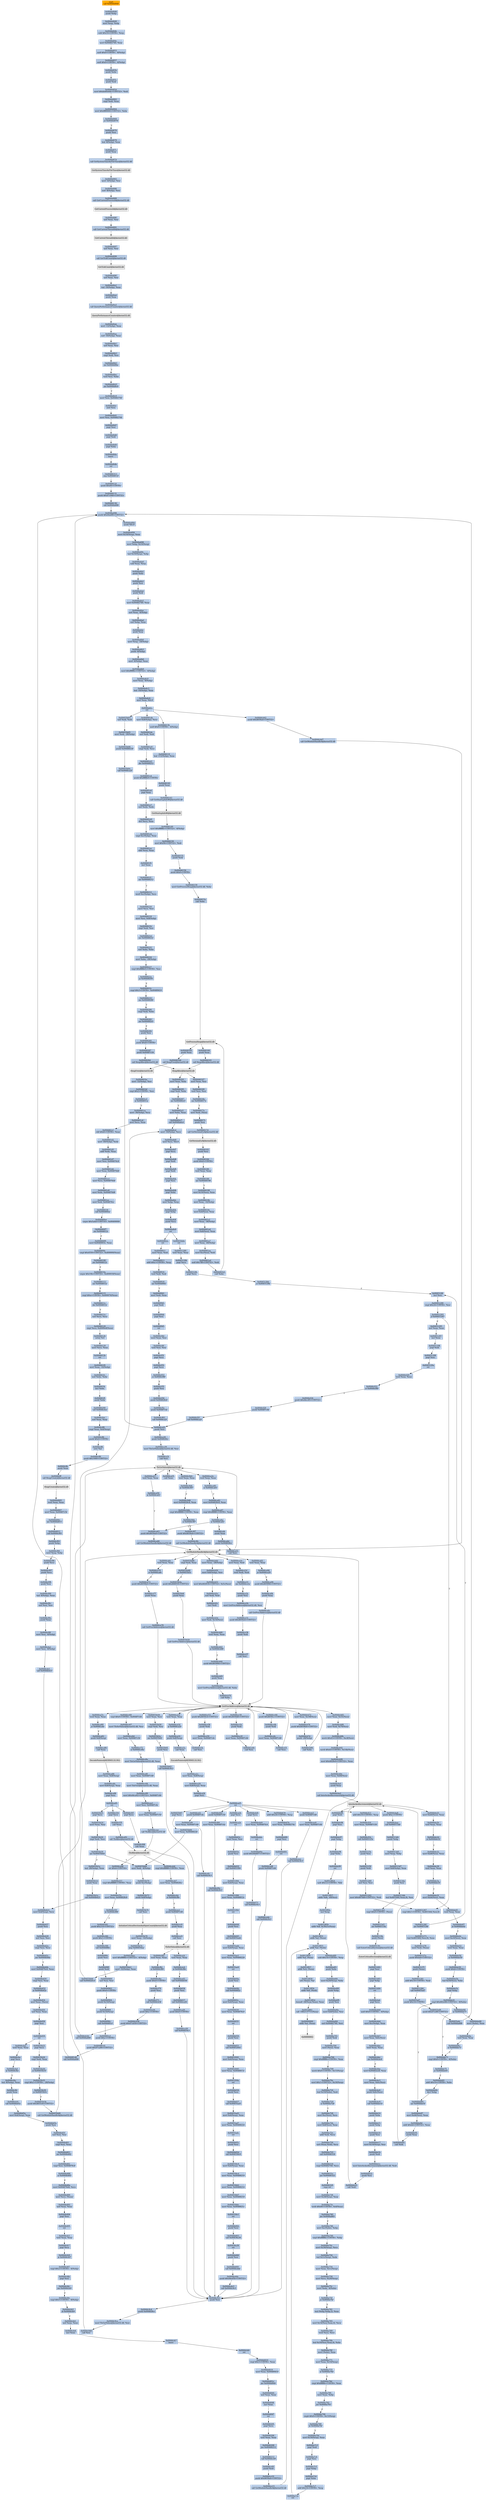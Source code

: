 digraph G {
node[shape=rectangle,style=filled,fillcolor=lightsteelblue,color=lightsteelblue]
bgcolor="transparent"
a0x0044630ecall_0x0044d048[label="start\ncall 0x0044d048",color="lightgrey",fillcolor="orange"];
a0x0044d048pushl_ebp[label="0x0044d048\npushl %ebp"];
a0x0044d049movl_esp_ebp[label="0x0044d049\nmovl %esp, %ebp"];
a0x0044d04bsubl_0x10UINT8_esp[label="0x0044d04b\nsubl $0x10<UINT8>, %esp"];
a0x0044d04emovl_0x00482740_eax[label="0x0044d04e\nmovl 0x00482740, %eax"];
a0x0044d053andl_0x0UINT8__8ebp_[label="0x0044d053\nandl $0x0<UINT8>, -8(%ebp)"];
a0x0044d057andl_0x0UINT8__4ebp_[label="0x0044d057\nandl $0x0<UINT8>, -4(%ebp)"];
a0x0044d05bpushl_ebx[label="0x0044d05b\npushl %ebx"];
a0x0044d05cpushl_edi[label="0x0044d05c\npushl %edi"];
a0x0044d05dmovl_0xbb40e64eUINT32_edi[label="0x0044d05d\nmovl $0xbb40e64e<UINT32>, %edi"];
a0x0044d062cmpl_edi_eax[label="0x0044d062\ncmpl %edi, %eax"];
a0x0044d064movl_0xffff0000UINT32_ebx[label="0x0044d064\nmovl $0xffff0000<UINT32>, %ebx"];
a0x0044d069je_0x0044d078[label="0x0044d069\nje 0x0044d078"];
a0x0044d078pushl_esi[label="0x0044d078\npushl %esi"];
a0x0044d079leal__8ebp__eax[label="0x0044d079\nleal -8(%ebp), %eax"];
a0x0044d07cpushl_eax[label="0x0044d07c\npushl %eax"];
a0x0044d07dcall_GetSystemTimeAsFileTime_kernel32_dll[label="0x0044d07d\ncall GetSystemTimeAsFileTime@kernel32.dll"];
GetSystemTimeAsFileTime_kernel32_dll[label="GetSystemTimeAsFileTime@kernel32.dll",color="lightgrey",fillcolor="lightgrey"];
a0x0044d083movl__4ebp__esi[label="0x0044d083\nmovl -4(%ebp), %esi"];
a0x0044d086xorl__8ebp__esi[label="0x0044d086\nxorl -8(%ebp), %esi"];
a0x0044d089call_GetCurrentProcessId_kernel32_dll[label="0x0044d089\ncall GetCurrentProcessId@kernel32.dll"];
GetCurrentProcessId_kernel32_dll[label="GetCurrentProcessId@kernel32.dll",color="lightgrey",fillcolor="lightgrey"];
a0x0044d08fxorl_eax_esi[label="0x0044d08f\nxorl %eax, %esi"];
a0x0044d091call_GetCurrentThreadId_kernel32_dll[label="0x0044d091\ncall GetCurrentThreadId@kernel32.dll"];
GetCurrentThreadId_kernel32_dll[label="GetCurrentThreadId@kernel32.dll",color="lightgrey",fillcolor="lightgrey"];
a0x0044d097xorl_eax_esi[label="0x0044d097\nxorl %eax, %esi"];
a0x0044d099call_GetTickCount_kernel32_dll[label="0x0044d099\ncall GetTickCount@kernel32.dll"];
GetTickCount_kernel32_dll[label="GetTickCount@kernel32.dll",color="lightgrey",fillcolor="lightgrey"];
a0x0044d09fxorl_eax_esi[label="0x0044d09f\nxorl %eax, %esi"];
a0x0044d0a1leal__16ebp__eax[label="0x0044d0a1\nleal -16(%ebp), %eax"];
a0x0044d0a4pushl_eax[label="0x0044d0a4\npushl %eax"];
a0x0044d0a5call_QueryPerformanceCounter_kernel32_dll[label="0x0044d0a5\ncall QueryPerformanceCounter@kernel32.dll"];
QueryPerformanceCounter_kernel32_dll[label="QueryPerformanceCounter@kernel32.dll",color="lightgrey",fillcolor="lightgrey"];
a0x0044d0abmovl__12ebp__eax[label="0x0044d0ab\nmovl -12(%ebp), %eax"];
a0x0044d0aexorl__16ebp__eax[label="0x0044d0ae\nxorl -16(%ebp), %eax"];
a0x0044d0b1xorl_eax_esi[label="0x0044d0b1\nxorl %eax, %esi"];
a0x0044d0b3cmpl_edi_esi[label="0x0044d0b3\ncmpl %edi, %esi"];
a0x0044d0b5jne_0x0044d0be[label="0x0044d0b5\njne 0x0044d0be"];
a0x0044d0betestl_esi_ebx[label="0x0044d0be\ntestl %esi, %ebx"];
a0x0044d0c0jne_0x0044d0c9[label="0x0044d0c0\njne 0x0044d0c9"];
a0x0044d0c9movl_esi_0x00482740[label="0x0044d0c9\nmovl %esi, 0x00482740"];
a0x0044d0cfnotl_esi[label="0x0044d0cf\nnotl %esi"];
a0x0044d0d1movl_esi_0x00482744[label="0x0044d0d1\nmovl %esi, 0x00482744"];
a0x0044d0d7popl_esi[label="0x0044d0d7\npopl %esi"];
a0x0044d0d8popl_edi[label="0x0044d0d8\npopl %edi"];
a0x0044d0d9popl_ebx[label="0x0044d0d9\npopl %ebx"];
a0x0044d0daleave_[label="0x0044d0da\nleave "];
a0x0044d0dbret[label="0x0044d0db\nret"];
a0x00446313jmp_0x0044612f[label="0x00446313\njmp 0x0044612f"];
a0x0044612fpushl_0x60UINT8[label="0x0044612f\npushl $0x60<UINT8>"];
a0x00446131pushl_0x47c940UINT32[label="0x00446131\npushl $0x47c940<UINT32>"];
a0x00446136call_0x0044a688[label="0x00446136\ncall 0x0044a688"];
a0x0044a688pushl_0x44a6f0UINT32[label="0x0044a688\npushl $0x44a6f0<UINT32>"];
a0x0044a68dpushl_fs_0[label="0x0044a68d\npushl %fs:0"];
a0x0044a694movl_0x10esp__eax[label="0x0044a694\nmovl 0x10(%esp), %eax"];
a0x0044a698movl_ebp_0x10esp_[label="0x0044a698\nmovl %ebp, 0x10(%esp)"];
a0x0044a69cleal_0x10esp__ebp[label="0x0044a69c\nleal 0x10(%esp), %ebp"];
a0x0044a6a0subl_eax_esp[label="0x0044a6a0\nsubl %eax, %esp"];
a0x0044a6a2pushl_ebx[label="0x0044a6a2\npushl %ebx"];
a0x0044a6a3pushl_esi[label="0x0044a6a3\npushl %esi"];
a0x0044a6a4pushl_edi[label="0x0044a6a4\npushl %edi"];
a0x0044a6a5movl_0x00482740_eax[label="0x0044a6a5\nmovl 0x00482740, %eax"];
a0x0044a6aaxorl_eax__4ebp_[label="0x0044a6aa\nxorl %eax, -4(%ebp)"];
a0x0044a6adxorl_ebp_eax[label="0x0044a6ad\nxorl %ebp, %eax"];
a0x0044a6afpushl_eax[label="0x0044a6af\npushl %eax"];
a0x0044a6b0movl_esp__24ebp_[label="0x0044a6b0\nmovl %esp, -24(%ebp)"];
a0x0044a6b3pushl__8ebp_[label="0x0044a6b3\npushl -8(%ebp)"];
a0x0044a6b6movl__4ebp__eax[label="0x0044a6b6\nmovl -4(%ebp), %eax"];
a0x0044a6b9movl_0xfffffffeUINT32__4ebp_[label="0x0044a6b9\nmovl $0xfffffffe<UINT32>, -4(%ebp)"];
a0x0044a6c0movl_eax__8ebp_[label="0x0044a6c0\nmovl %eax, -8(%ebp)"];
a0x0044a6c3leal__16ebp__eax[label="0x0044a6c3\nleal -16(%ebp), %eax"];
a0x0044a6c6movl_eax_fs_0[label="0x0044a6c6\nmovl %eax, %fs:0"];
a0x0044a6ccret[label="0x0044a6cc\nret"];
a0x0044613bandl_0x0UINT8__4ebp_[label="0x0044613b\nandl $0x0<UINT8>, -4(%ebp)"];
a0x0044613fleal__112ebp__eax[label="0x0044613f\nleal -112(%ebp), %eax"];
a0x00446142pushl_eax[label="0x00446142\npushl %eax"];
a0x00446143call_GetStartupInfoW_kernel32_dll[label="0x00446143\ncall GetStartupInfoW@kernel32.dll"];
GetStartupInfoW_kernel32_dll[label="GetStartupInfoW@kernel32.dll",color="lightgrey",fillcolor="lightgrey"];
a0x00446149movl_0xfffffffeUINT32__4ebp_[label="0x00446149\nmovl $0xfffffffe<UINT32>, -4(%ebp)"];
a0x00446150movl_0x94UINT32_edi[label="0x00446150\nmovl $0x94<UINT32>, %edi"];
a0x00446155pushl_edi[label="0x00446155\npushl %edi"];
a0x00446156pushl_0x0UINT8[label="0x00446156\npushl $0x0<UINT8>"];
a0x00446158movl_GetProcessHeap_kernel32_dll_ebx[label="0x00446158\nmovl GetProcessHeap@kernel32.dll, %ebx"];
a0x0044615ecall_ebx[label="0x0044615e\ncall %ebx"];
GetProcessHeap_kernel32_dll[label="GetProcessHeap@kernel32.dll",color="lightgrey",fillcolor="lightgrey"];
a0x00446160pushl_eax[label="0x00446160\npushl %eax"];
a0x00446161call_HeapAlloc_kernel32_dll[label="0x00446161\ncall HeapAlloc@kernel32.dll"];
HeapAlloc_kernel32_dll[label="HeapAlloc@kernel32.dll",color="lightgrey",fillcolor="lightgrey"];
a0x00446167movl_eax_esi[label="0x00446167\nmovl %eax, %esi"];
a0x00446169testl_esi_esi[label="0x00446169\ntestl %esi, %esi"];
a0x0044616bjne_0x0044617a[label="0x0044616b\njne 0x0044617a"];
a0x0044617amovl_edi_esi_[label="0x0044617a\nmovl %edi, (%esi)"];
a0x0044617cpushl_esi[label="0x0044617c\npushl %esi"];
a0x0044617dcall_GetVersionExA_kernel32_dll[label="0x0044617d\ncall GetVersionExA@kernel32.dll"];
GetVersionExA_kernel32_dll[label="GetVersionExA@kernel32.dll",color="lightgrey",fillcolor="lightgrey"];
a0x00446183pushl_esi[label="0x00446183\npushl %esi"];
a0x00446184pushl_0x0UINT8[label="0x00446184\npushl $0x0<UINT8>"];
a0x00446186testl_eax_eax[label="0x00446186\ntestl %eax, %eax"];
a0x00446188jne_0x00446198[label="0x00446188\njne 0x00446198"];
a0x00446198movl_0x10esi__eax[label="0x00446198\nmovl 0x10(%esi), %eax"];
a0x0044619bmovl_eax__32ebp_[label="0x0044619b\nmovl %eax, -32(%ebp)"];
a0x0044619emovl_0x4esi__eax[label="0x0044619e\nmovl 0x4(%esi), %eax"];
a0x004461a1movl_eax__36ebp_[label="0x004461a1\nmovl %eax, -36(%ebp)"];
a0x004461a4movl_0x8esi__eax[label="0x004461a4\nmovl 0x8(%esi), %eax"];
a0x004461a7movl_eax__40ebp_[label="0x004461a7\nmovl %eax, -40(%ebp)"];
a0x004461aamovl_0xcesi__edi[label="0x004461aa\nmovl 0xc(%esi), %edi"];
a0x004461adandl_0x7fffUINT32_edi[label="0x004461ad\nandl $0x7fff<UINT32>, %edi"];
a0x004461b3call_ebx[label="0x004461b3\ncall %ebx"];
a0x004461b5pushl_eax[label="0x004461b5\npushl %eax"];
a0x004461b6call_HeapFree_kernel32_dll[label="0x004461b6\ncall HeapFree@kernel32.dll"];
HeapFree_kernel32_dll[label="HeapFree@kernel32.dll",color="lightgrey",fillcolor="lightgrey"];
a0x004461bcmovl__32ebp__esi[label="0x004461bc\nmovl -32(%ebp), %esi"];
a0x004461bfcmpl_0x2UINT8_esi[label="0x004461bf\ncmpl $0x2<UINT8>, %esi"];
a0x004461c2je_0x004461ca[label="0x004461c2\nje 0x004461ca"];
a0x004461camovl__36ebp__ecx[label="0x004461ca\nmovl -36(%ebp), %ecx"];
a0x004461cdmovl_ecx_eax[label="0x004461cd\nmovl %ecx, %eax"];
a0x004461cfshll_0x8UINT8_eax[label="0x004461cf\nshll $0x8<UINT8>, %eax"];
a0x004461d2movl__40ebp__edx[label="0x004461d2\nmovl -40(%ebp), %edx"];
a0x004461d5addl_edx_eax[label="0x004461d5\naddl %edx, %eax"];
a0x004461d7movl_esi_0x004876c8[label="0x004461d7\nmovl %esi, 0x004876c8"];
a0x004461ddmovl_eax_0x004876d0[label="0x004461dd\nmovl %eax, 0x004876d0"];
a0x004461e2movl_ecx_0x004876d4[label="0x004461e2\nmovl %ecx, 0x004876d4"];
a0x004461e8movl_edx_0x004876d8[label="0x004461e8\nmovl %edx, 0x004876d8"];
a0x004461eemovl_edi_0x004876cc[label="0x004461ee\nmovl %edi, 0x004876cc"];
a0x004461f4call_0x004460ee[label="0x004461f4\ncall 0x004460ee"];
a0x004460eecmpw_0x5a4dUINT16_0x00400000[label="0x004460ee\ncmpw $0x5a4d<UINT16>, 0x00400000"];
a0x004460f7jne_0x0044612c[label="0x004460f7\njne 0x0044612c"];
a0x004460f9movl_0x0040003c_eax[label="0x004460f9\nmovl 0x0040003c, %eax"];
a0x004460fecmpl_0x4550UINT32_0x400000eax_[label="0x004460fe\ncmpl $0x4550<UINT32>, 0x400000(%eax)"];
a0x00446108jne_0x0044612c[label="0x00446108\njne 0x0044612c"];
a0x0044610acmpw_0x10bUINT16_0x400018eax_[label="0x0044610a\ncmpw $0x10b<UINT16>, 0x400018(%eax)"];
a0x00446113jne_0x0044612c[label="0x00446113\njne 0x0044612c"];
a0x00446115cmpl_0xeUINT8_0x400074eax_[label="0x00446115\ncmpl $0xe<UINT8>, 0x400074(%eax)"];
a0x0044611cjbe_0x0044612c[label="0x0044611c\njbe 0x0044612c"];
a0x0044611exorl_ecx_ecx[label="0x0044611e\nxorl %ecx, %ecx"];
a0x00446120cmpl_ecx_0x4000e8eax_[label="0x00446120\ncmpl %ecx, 0x4000e8(%eax)"];
a0x00446126setne_cl[label="0x00446126\nsetne %cl"];
a0x00446129movl_ecx_eax[label="0x00446129\nmovl %ecx, %eax"];
a0x0044612bret[label="0x0044612b\nret"];
a0x004461f9movl_eax__32ebp_[label="0x004461f9\nmovl %eax, -32(%ebp)"];
a0x004461fcxorl_ebx_ebx[label="0x004461fc\nxorl %ebx, %ebx"];
a0x004461feincl_ebx[label="0x004461fe\nincl %ebx"];
a0x004461ffpushl_ebx[label="0x004461ff\npushl %ebx"];
a0x00446200call_0x0044cfee[label="0x00446200\ncall 0x0044cfee"];
a0x0044cfeexorl_eax_eax[label="0x0044cfee\nxorl %eax, %eax"];
a0x0044cff0cmpl_eax_0x4esp_[label="0x0044cff0\ncmpl %eax, 0x4(%esp)"];
a0x0044cff4pushl_0x0UINT8[label="0x0044cff4\npushl $0x0<UINT8>"];
a0x0044cff6sete_al[label="0x0044cff6\nsete %al"];
a0x0044cff9pushl_0x1000UINT32[label="0x0044cff9\npushl $0x1000<UINT32>"];
a0x0044cffepushl_eax[label="0x0044cffe\npushl %eax"];
a0x0044cfffcall_HeapCreate_kernel32_dll[label="0x0044cfff\ncall HeapCreate@kernel32.dll"];
HeapCreate_kernel32_dll[label="HeapCreate@kernel32.dll",color="lightgrey",fillcolor="lightgrey"];
a0x0044d005testl_eax_eax[label="0x0044d005\ntestl %eax, %eax"];
a0x0044d007movl_eax_0x00487c54[label="0x0044d007\nmovl %eax, 0x00487c54"];
a0x0044d00cjne_0x0044d011[label="0x0044d00c\njne 0x0044d011"];
a0x0044d011call_0x0044cf93[label="0x0044d011\ncall 0x0044cf93"];
a0x0044cf93pushl_ebp[label="0x0044cf93\npushl %ebp"];
a0x0044cf94movl_esp_ebp[label="0x0044cf94\nmovl %esp, %ebp"];
a0x0044cf96pushl_ecx[label="0x0044cf96\npushl %ecx"];
a0x0044cf97pushl_ecx[label="0x0044cf97\npushl %ecx"];
a0x0044cf98pushl_esi[label="0x0044cf98\npushl %esi"];
a0x0044cf99leal__4ebp__eax[label="0x0044cf99\nleal -4(%ebp), %eax"];
a0x0044cf9cxorl_esi_esi[label="0x0044cf9c\nxorl %esi, %esi"];
a0x0044cf9epushl_eax[label="0x0044cf9e\npushl %eax"];
a0x0044cf9fmovl_esi__4ebp_[label="0x0044cf9f\nmovl %esi, -4(%ebp)"];
a0x0044cfa2movl_esi__8ebp_[label="0x0044cfa2\nmovl %esi, -8(%ebp)"];
a0x0044cfa5call_0x0044b423[label="0x0044cfa5\ncall 0x0044b423"];
a0x0044b423movl_0x4esp__ecx[label="0x0044b423\nmovl 0x4(%esp), %ecx"];
a0x0044b427pushl_esi[label="0x0044b427\npushl %esi"];
a0x0044b428xorl_esi_esi[label="0x0044b428\nxorl %esi, %esi"];
a0x0044b42acmpl_esi_ecx[label="0x0044b42a\ncmpl %esi, %ecx"];
a0x0044b42cjne_0x0044b44b[label="0x0044b42c\njne 0x0044b44b"];
a0x0044b44bmovl_0x004876c8_eax[label="0x0044b44b\nmovl 0x004876c8, %eax"];
a0x0044b450cmpl_esi_eax[label="0x0044b450\ncmpl %esi, %eax"];
a0x0044b452je_0x0044b42e[label="0x0044b452\nje 0x0044b42e"];
a0x0044b454movl_eax_ecx_[label="0x0044b454\nmovl %eax, (%ecx)"];
a0x0044b456xorl_eax_eax[label="0x0044b456\nxorl %eax, %eax"];
a0x0044b458popl_esi[label="0x0044b458\npopl %esi"];
a0x0044b459ret[label="0x0044b459\nret"];
a0x0044cfaatestl_eax_eax[label="0x0044cfaa\ntestl %eax, %eax"];
a0x0044cfacpopl_ecx[label="0x0044cfac\npopl %ecx"];
a0x0044cfadje_0x0044cfbc[label="0x0044cfad\nje 0x0044cfbc"];
a0x0044cfbcleal__8ebp__eax[label="0x0044cfbc\nleal -8(%ebp), %eax"];
a0x0044cfbfpushl_eax[label="0x0044cfbf\npushl %eax"];
a0x0044cfc0call_0x0044b45a[label="0x0044cfc0\ncall 0x0044b45a"];
a0x0044b45amovl_0x4esp__eax[label="0x0044b45a\nmovl 0x4(%esp), %eax"];
a0x0044b45epushl_esi[label="0x0044b45e\npushl %esi"];
a0x0044b45fxorl_esi_esi[label="0x0044b45f\nxorl %esi, %esi"];
a0x0044b461cmpl_esi_eax[label="0x0044b461\ncmpl %esi, %eax"];
a0x0044b463jne_0x0044b482[label="0x0044b463\njne 0x0044b482"];
a0x0044b482cmpl_esi_0x004876c8[label="0x0044b482\ncmpl %esi, 0x004876c8"];
a0x0044b488je_0x0044b465[label="0x0044b488\nje 0x0044b465"];
a0x0044b48amovl_0x004876d4_ecx[label="0x0044b48a\nmovl 0x004876d4, %ecx"];
a0x0044b490movl_ecx_eax_[label="0x0044b490\nmovl %ecx, (%eax)"];
a0x0044b492xorl_eax_eax[label="0x0044b492\nxorl %eax, %eax"];
a0x0044b494popl_esi[label="0x0044b494\npopl %esi"];
a0x0044b495ret[label="0x0044b495\nret"];
a0x0044cfc5testl_eax_eax[label="0x0044cfc5\ntestl %eax, %eax"];
a0x0044cfc7popl_ecx[label="0x0044cfc7\npopl %ecx"];
a0x0044cfc8je_0x0044cfd7[label="0x0044cfc8\nje 0x0044cfd7"];
a0x0044cfd7cmpl_0x2UINT8__4ebp_[label="0x0044cfd7\ncmpl $0x2<UINT8>, -4(%ebp)"];
a0x0044cfdbpopl_esi[label="0x0044cfdb\npopl %esi"];
a0x0044cfdcjne_0x0044cfe9[label="0x0044cfdc\njne 0x0044cfe9"];
a0x0044cfdecmpl_0x5UINT8__8ebp_[label="0x0044cfde\ncmpl $0x5<UINT8>, -8(%ebp)"];
a0x0044cfe2jb_0x0044cfe9[label="0x0044cfe2\njb 0x0044cfe9"];
a0x0044cfe4xorl_eax_eax[label="0x0044cfe4\nxorl %eax, %eax"];
a0x0044cfe6incl_eax[label="0x0044cfe6\nincl %eax"];
a0x0044cfe7leave_[label="0x0044cfe7\nleave "];
a0x0044cfe8ret[label="0x0044cfe8\nret"];
a0x0044d016cmpl_0x3UINT8_eax[label="0x0044d016\ncmpl $0x3<UINT8>, %eax"];
a0x0044d019movl_eax_0x00489410[label="0x0044d019\nmovl %eax, 0x00489410"];
a0x0044d01ejne_0x0044d044[label="0x0044d01e\njne 0x0044d044"];
a0x0044d044xorl_eax_eax[label="0x0044d044\nxorl %eax, %eax"];
a0x0044d046incl_eax[label="0x0044d046\nincl %eax"];
a0x0044d047ret[label="0x0044d047\nret"];
a0x00446205popl_ecx[label="0x00446205\npopl %ecx"];
a0x00446206testl_eax_eax[label="0x00446206\ntestl %eax, %eax"];
a0x00446208jne_0x00446212[label="0x00446208\njne 0x00446212"];
a0x00446212call_0x0044ce0f[label="0x00446212\ncall 0x0044ce0f"];
a0x0044ce0fpushl_edi[label="0x0044ce0f\npushl %edi"];
a0x0044ce10pushl_0x4659a4UINT32[label="0x0044ce10\npushl $0x4659a4<UINT32>"];
a0x0044ce15call_GetModuleHandleA_kernel32_dll[label="0x0044ce15\ncall GetModuleHandleA@kernel32.dll"];
GetModuleHandleA_kernel32_dll[label="GetModuleHandleA@kernel32.dll",color="lightgrey",fillcolor="lightgrey"];
a0x0044ce1bmovl_eax_edi[label="0x0044ce1b\nmovl %eax, %edi"];
a0x0044ce1dtestl_edi_edi[label="0x0044ce1d\ntestl %edi, %edi"];
a0x0044ce1fjne_0x0044ce2a[label="0x0044ce1f\njne 0x0044ce2a"];
a0x0044ce2apushl_esi[label="0x0044ce2a\npushl %esi"];
a0x0044ce2bmovl_GetProcAddress_kernel32_dll_esi[label="0x0044ce2b\nmovl GetProcAddress@kernel32.dll, %esi"];
a0x0044ce31pushl_0x4659e4UINT32[label="0x0044ce31\npushl $0x4659e4<UINT32>"];
a0x0044ce36pushl_edi[label="0x0044ce36\npushl %edi"];
a0x0044ce37call_esi[label="0x0044ce37\ncall %esi"];
GetProcAddress_kernel32_dll[label="GetProcAddress@kernel32.dll",color="lightgrey",fillcolor="lightgrey"];
a0x0044ce39pushl_0x4659d8UINT32[label="0x0044ce39\npushl $0x4659d8<UINT32>"];
a0x0044ce3epushl_edi[label="0x0044ce3e\npushl %edi"];
a0x0044ce3fmovl_eax_0x00487c44[label="0x0044ce3f\nmovl %eax, 0x00487c44"];
a0x0044ce44call_esi[label="0x0044ce44\ncall %esi"];
a0x0044ce46pushl_0x4659ccUINT32[label="0x0044ce46\npushl $0x4659cc<UINT32>"];
a0x0044ce4bpushl_edi[label="0x0044ce4b\npushl %edi"];
a0x0044ce4cmovl_eax_0x00487c48[label="0x0044ce4c\nmovl %eax, 0x00487c48"];
a0x0044ce51call_esi[label="0x0044ce51\ncall %esi"];
a0x0044ce53pushl_0x4659c4UINT32[label="0x0044ce53\npushl $0x4659c4<UINT32>"];
a0x0044ce58pushl_edi[label="0x0044ce58\npushl %edi"];
a0x0044ce59movl_eax_0x00487c4c[label="0x0044ce59\nmovl %eax, 0x00487c4c"];
a0x0044ce5ecall_esi[label="0x0044ce5e\ncall %esi"];
a0x0044ce60cmpl_0x0UINT8_0x00487c44[label="0x0044ce60\ncmpl $0x0<UINT8>, 0x00487c44"];
a0x0044ce67movl_TlsSetValue_kernel32_dll_esi[label="0x0044ce67\nmovl TlsSetValue@kernel32.dll, %esi"];
a0x0044ce6dmovl_eax_0x00487c50[label="0x0044ce6d\nmovl %eax, 0x00487c50"];
a0x0044ce72je_0x0044ce8a[label="0x0044ce72\nje 0x0044ce8a"];
a0x0044ce8amovl_TlsGetValue_kernel32_dll_eax[label="0x0044ce8a\nmovl TlsGetValue@kernel32.dll, %eax"];
a0x0044ce8fmovl_eax_0x00487c48[label="0x0044ce8f\nmovl %eax, 0x00487c48"];
a0x0044ce94movl_TlsFree_kernel32_dll_eax[label="0x0044ce94\nmovl TlsFree@kernel32.dll, %eax"];
a0x0044ce99movl_0x44ca92UINT32_0x00487c44[label="0x0044ce99\nmovl $0x44ca92<UINT32>, 0x00487c44"];
a0x0044cea3movl_esi_0x00487c4c[label="0x0044cea3\nmovl %esi, 0x00487c4c"];
a0x0044cea9movl_eax_0x00487c50[label="0x0044cea9\nmovl %eax, 0x00487c50"];
a0x0044ceaecall_TlsAlloc_kernel32_dll[label="0x0044ceae\ncall TlsAlloc@kernel32.dll"];
TlsAlloc_kernel32_dll[label="TlsAlloc@kernel32.dll",color="lightgrey",fillcolor="lightgrey"];
a0x0044ceb4cmpl_0xffffffffUINT8_eax[label="0x0044ceb4\ncmpl $0xffffffff<UINT8>, %eax"];
a0x0044ceb7movl_eax_0x004828cc[label="0x0044ceb7\nmovl %eax, 0x004828cc"];
a0x0044cebcje_0x0044cf8e[label="0x0044cebc\nje 0x0044cf8e"];
a0x0044cec2pushl_0x00487c48[label="0x0044cec2\npushl 0x00487c48"];
a0x0044cec8pushl_eax[label="0x0044cec8\npushl %eax"];
a0x0044cec9call_esi[label="0x0044cec9\ncall %esi"];
TlsSetValue_kernel32_dll[label="TlsSetValue@kernel32.dll",color="lightgrey",fillcolor="lightgrey"];
a0x0044cecbtestl_eax_eax[label="0x0044cecb\ntestl %eax, %eax"];
a0x0044cecdje_0x0044cf8e[label="0x0044cecd\nje 0x0044cf8e"];
a0x0044ced3call_0x0044b636[label="0x0044ced3\ncall 0x0044b636"];
a0x0044b636pushl_esi[label="0x0044b636\npushl %esi"];
a0x0044b637call_0x0044ca26[label="0x0044b637\ncall 0x0044ca26"];
a0x0044ca26pushl_0x0UINT8[label="0x0044ca26\npushl $0x0<UINT8>"];
a0x0044ca28call_0x0044c9c3[label="0x0044ca28\ncall 0x0044c9c3"];
a0x0044c9c3pushl_esi[label="0x0044c9c3\npushl %esi"];
a0x0044c9c4pushl_0x004828cc[label="0x0044c9c4\npushl 0x004828cc"];
a0x0044c9camovl_TlsGetValue_kernel32_dll_esi[label="0x0044c9ca\nmovl TlsGetValue@kernel32.dll, %esi"];
a0x0044c9d0call_esi[label="0x0044c9d0\ncall %esi"];
TlsGetValue_kernel32_dll[label="TlsGetValue@kernel32.dll",color="lightgrey",fillcolor="lightgrey"];
a0x0044c9d2testl_eax_eax[label="0x0044c9d2\ntestl %eax, %eax"];
a0x0044c9d4je_0x0044c9f7[label="0x0044c9d4\nje 0x0044c9f7"];
a0x0044c9d6movl_0x004828c8_eax[label="0x0044c9d6\nmovl 0x004828c8, %eax"];
a0x0044c9dbcmpl_0xffffffffUINT8_eax[label="0x0044c9db\ncmpl $0xffffffff<UINT8>, %eax"];
a0x0044c9deje_0x0044c9f7[label="0x0044c9de\nje 0x0044c9f7"];
a0x0044c9f7pushl_0x4659a4UINT32[label="0x0044c9f7\npushl $0x4659a4<UINT32>"];
a0x0044c9fccall_GetModuleHandleA_kernel32_dll[label="0x0044c9fc\ncall GetModuleHandleA@kernel32.dll"];
a0x0044ca02testl_eax_eax[label="0x0044ca02\ntestl %eax, %eax"];
a0x0044ca04je_0x0044ca20[label="0x0044ca04\nje 0x0044ca20"];
a0x0044ca06pushl_0x465994UINT32[label="0x0044ca06\npushl $0x465994<UINT32>"];
a0x0044ca0bpushl_eax[label="0x0044ca0b\npushl %eax"];
a0x0044ca0ccall_GetProcAddress_kernel32_dll[label="0x0044ca0c\ncall GetProcAddress@kernel32.dll"];
a0x0044ca12testl_eax_eax[label="0x0044ca12\ntestl %eax, %eax"];
a0x0044ca14je_0x0044ca20[label="0x0044ca14\nje 0x0044ca20"];
a0x0044ca16pushl_0x8esp_[label="0x0044ca16\npushl 0x8(%esp)"];
a0x0044ca1acall_eax[label="0x0044ca1a\ncall %eax"];
EncodePointer_KERNEL32_DLL[label="EncodePointer@KERNEL32.DLL",color="lightgrey",fillcolor="lightgrey"];
a0x0044ca1cmovl_eax_0x8esp_[label="0x0044ca1c\nmovl %eax, 0x8(%esp)"];
a0x0044ca20movl_0x8esp__eax[label="0x0044ca20\nmovl 0x8(%esp), %eax"];
a0x0044ca24popl_esi[label="0x0044ca24\npopl %esi"];
a0x0044ca25ret[label="0x0044ca25\nret"];
a0x0044ca2dpopl_ecx[label="0x0044ca2d\npopl %ecx"];
a0x0044ca2eret[label="0x0044ca2e\nret"];
a0x0044b63cmovl_eax_esi[label="0x0044b63c\nmovl %eax, %esi"];
a0x0044b63epushl_esi[label="0x0044b63e\npushl %esi"];
a0x0044b63fcall_0x00451f04[label="0x0044b63f\ncall 0x00451f04"];
a0x00451f04movl_0x4esp__eax[label="0x00451f04\nmovl 0x4(%esp), %eax"];
a0x00451f08movl_eax_0x0048812c[label="0x00451f08\nmovl %eax, 0x0048812c"];
a0x00451f0dret[label="0x00451f0d\nret"];
a0x0044b644pushl_esi[label="0x0044b644\npushl %esi"];
a0x0044b645call_0x00455add[label="0x0044b645\ncall 0x00455add"];
a0x00455addmovl_0x4esp__eax[label="0x00455add\nmovl 0x4(%esp), %eax"];
a0x00455ae1movl_eax_0x00488228[label="0x00455ae1\nmovl %eax, 0x00488228"];
a0x00455ae6ret[label="0x00455ae6\nret"];
a0x0044b64apushl_esi[label="0x0044b64a\npushl %esi"];
a0x0044b64bcall_0x00446f2c[label="0x0044b64b\ncall 0x00446f2c"];
a0x00446f2cmovl_0x4esp__eax[label="0x00446f2c\nmovl 0x4(%esp), %eax"];
a0x00446f30movl_eax_0x004876c0[label="0x00446f30\nmovl %eax, 0x004876c0"];
a0x00446f35ret[label="0x00446f35\nret"];
a0x0044b650pushl_esi[label="0x0044b650\npushl %esi"];
a0x0044b651call_0x00452041[label="0x0044b651\ncall 0x00452041"];
a0x00452041movl_0x4esp__eax[label="0x00452041\nmovl 0x4(%esp), %eax"];
a0x00452045movl_eax_0x0048813c[label="0x00452045\nmovl %eax, 0x0048813c"];
a0x0045204aret[label="0x0045204a\nret"];
a0x0044b656pushl_esi[label="0x0044b656\npushl %esi"];
a0x0044b657call_0x00455ad3[label="0x0044b657\ncall 0x00455ad3"];
a0x00455ad3movl_0x4esp__eax[label="0x00455ad3\nmovl 0x4(%esp), %eax"];
a0x00455ad7movl_eax_0x00488224[label="0x00455ad7\nmovl %eax, 0x00488224"];
a0x00455adcret[label="0x00455adc\nret"];
a0x0044b65cpushl_esi[label="0x0044b65c\npushl %esi"];
a0x0044b65dcall_0x004558c9[label="0x0044b65d\ncall 0x004558c9"];
a0x004558c9movl_0x4esp__eax[label="0x004558c9\nmovl 0x4(%esp), %eax"];
a0x004558cdmovl_eax_0x00488210[label="0x004558cd\nmovl %eax, 0x00488210"];
a0x004558d2movl_eax_0x00488214[label="0x004558d2\nmovl %eax, 0x00488214"];
a0x004558d7movl_eax_0x00488218[label="0x004558d7\nmovl %eax, 0x00488218"];
a0x004558dcmovl_eax_0x0048821c[label="0x004558dc\nmovl %eax, 0x0048821c"];
a0x004558e1ret[label="0x004558e1\nret"];
a0x0044b662pushl_esi[label="0x0044b662\npushl %esi"];
a0x0044b663call_0x00436a36[label="0x0044b663\ncall 0x00436a36"];
a0x00436a36ret[label="0x00436a36\nret"];
a0x0044b668pushl_esi[label="0x0044b668\npushl %esi"];
a0x0044b669call_0x0044edde[label="0x0044b669\ncall 0x0044edde"];
a0x0044eddepushl_0x44ed5bUINT32[label="0x0044edde\npushl $0x44ed5b<UINT32>"];
a0x0044ede3call_0x0044c9c3[label="0x0044ede3\ncall 0x0044c9c3"];
a0x0044ede8popl_ecx[label="0x0044ede8\npopl %ecx"];
a0x0044ede9movl_eax_0x00487fc4[label="0x0044ede9\nmovl %eax, 0x00487fc4"];
a0x0044edeeret[label="0x0044edee\nret"];
a0x0044b66epushl_0x44b607UINT32[label="0x0044b66e\npushl $0x44b607<UINT32>"];
a0x0044b673call_0x0044c9c3[label="0x0044b673\ncall 0x0044c9c3"];
a0x0044b678addl_0x24UINT8_esp[label="0x0044b678\naddl $0x24<UINT8>, %esp"];
a0x0044b67bmovl_eax_0x0048274c[label="0x0044b67b\nmovl %eax, 0x0048274c"];
a0x0044b680popl_esi[label="0x0044b680\npopl %esi"];
a0x0044b681ret[label="0x0044b681\nret"];
a0x0044ced8pushl_0x00487c44[label="0x0044ced8\npushl 0x00487c44"];
a0x0044cedecall_0x0044c9c3[label="0x0044cede\ncall 0x0044c9c3"];
a0x0044cee3pushl_0x00487c48[label="0x0044cee3\npushl 0x00487c48"];
a0x0044cee9movl_eax_0x00487c44[label="0x0044cee9\nmovl %eax, 0x00487c44"];
a0x0044ceeecall_0x0044c9c3[label="0x0044ceee\ncall 0x0044c9c3"];
a0x0044cef3pushl_0x00487c4c[label="0x0044cef3\npushl 0x00487c4c"];
a0x0044cef9movl_eax_0x00487c48[label="0x0044cef9\nmovl %eax, 0x00487c48"];
a0x0044cefecall_0x0044c9c3[label="0x0044cefe\ncall 0x0044c9c3"];
a0x0044cf03pushl_0x00487c50[label="0x0044cf03\npushl 0x00487c50"];
a0x0044cf09movl_eax_0x00487c4c[label="0x0044cf09\nmovl %eax, 0x00487c4c"];
a0x0044cf0ecall_0x0044c9c3[label="0x0044cf0e\ncall 0x0044c9c3"];
a0x0044cf13addl_0x10UINT8_esp[label="0x0044cf13\naddl $0x10<UINT8>, %esp"];
a0x0044cf16movl_eax_0x00487c50[label="0x0044cf16\nmovl %eax, 0x00487c50"];
a0x0044cf1bcall_0x0045125e[label="0x0044cf1b\ncall 0x0045125e"];
a0x0045125epushl_esi[label="0x0045125e\npushl %esi"];
a0x0045125fpushl_edi[label="0x0045125f\npushl %edi"];
a0x00451260xorl_esi_esi[label="0x00451260\nxorl %esi, %esi"];
a0x00451262movl_0x487fd8UINT32_edi[label="0x00451262\nmovl $0x487fd8<UINT32>, %edi"];
a0x00451267cmpl_0x1UINT8_0x483344esi8_[label="0x00451267\ncmpl $0x1<UINT8>, 0x483344(,%esi,8)"];
a0x0045126fjne_0x0045128f[label="0x0045126f\njne 0x0045128f"];
a0x00451271leal_0x483340esi8__eax[label="0x00451271\nleal 0x483340(,%esi,8), %eax"];
a0x00451278movl_edi_eax_[label="0x00451278\nmovl %edi, (%eax)"];
a0x0045127apushl_0xfa0UINT32[label="0x0045127a\npushl $0xfa0<UINT32>"];
a0x0045127fpushl_eax_[label="0x0045127f\npushl (%eax)"];
a0x00451281addl_0x18UINT8_edi[label="0x00451281\naddl $0x18<UINT8>, %edi"];
a0x00451284call_0x00455af7[label="0x00451284\ncall 0x00455af7"];
a0x00455af7pushl_0x14UINT8[label="0x00455af7\npushl $0x14<UINT8>"];
a0x00455af9pushl_0x47cef8UINT32[label="0x00455af9\npushl $0x47cef8<UINT32>"];
a0x00455afecall_0x0044a688[label="0x00455afe\ncall 0x0044a688"];
a0x00455b03xorl_edi_edi[label="0x00455b03\nxorl %edi, %edi"];
a0x00455b05movl_edi__28ebp_[label="0x00455b05\nmovl %edi, -28(%ebp)"];
a0x00455b08pushl_0x00488228[label="0x00455b08\npushl 0x00488228"];
a0x00455b0ecall_0x0044ca2f[label="0x00455b0e\ncall 0x0044ca2f"];
a0x0044ca2fpushl_esi[label="0x0044ca2f\npushl %esi"];
a0x0044ca30pushl_0x004828cc[label="0x0044ca30\npushl 0x004828cc"];
a0x0044ca36movl_TlsGetValue_kernel32_dll_esi[label="0x0044ca36\nmovl TlsGetValue@kernel32.dll, %esi"];
a0x0044ca3ccall_esi[label="0x0044ca3c\ncall %esi"];
a0x0044ca3etestl_eax_eax[label="0x0044ca3e\ntestl %eax, %eax"];
a0x0044ca40je_0x0044ca63[label="0x0044ca40\nje 0x0044ca63"];
a0x0044ca42movl_0x004828c8_eax[label="0x0044ca42\nmovl 0x004828c8, %eax"];
a0x0044ca47cmpl_0xffffffffUINT8_eax[label="0x0044ca47\ncmpl $0xffffffff<UINT8>, %eax"];
a0x0044ca4aje_0x0044ca63[label="0x0044ca4a\nje 0x0044ca63"];
a0x0044ca63pushl_0x4659a4UINT32[label="0x0044ca63\npushl $0x4659a4<UINT32>"];
a0x0044ca68call_GetModuleHandleA_kernel32_dll[label="0x0044ca68\ncall GetModuleHandleA@kernel32.dll"];
a0x0044ca6etestl_eax_eax[label="0x0044ca6e\ntestl %eax, %eax"];
a0x0044ca70je_0x0044ca8c[label="0x0044ca70\nje 0x0044ca8c"];
a0x0044ca72pushl_0x4659b4UINT32[label="0x0044ca72\npushl $0x4659b4<UINT32>"];
a0x0044ca77pushl_eax[label="0x0044ca77\npushl %eax"];
a0x0044ca78call_GetProcAddress_kernel32_dll[label="0x0044ca78\ncall GetProcAddress@kernel32.dll"];
a0x0044ca7etestl_eax_eax[label="0x0044ca7e\ntestl %eax, %eax"];
a0x0044ca80je_0x0044ca8c[label="0x0044ca80\nje 0x0044ca8c"];
a0x0044ca82pushl_0x8esp_[label="0x0044ca82\npushl 0x8(%esp)"];
a0x0044ca86call_eax[label="0x0044ca86\ncall %eax"];
DecodePointer_KERNEL32_DLL[label="DecodePointer@KERNEL32.DLL",color="lightgrey",fillcolor="lightgrey"];
a0x0044ca88movl_eax_0x8esp_[label="0x0044ca88\nmovl %eax, 0x8(%esp)"];
a0x0044ca8cmovl_0x8esp__eax[label="0x0044ca8c\nmovl 0x8(%esp), %eax"];
a0x0044ca90popl_esi[label="0x0044ca90\npopl %esi"];
a0x0044ca91ret[label="0x0044ca91\nret"];
a0x00455b13popl_ecx[label="0x00455b13\npopl %ecx"];
a0x00455b14movl_eax_esi[label="0x00455b14\nmovl %eax, %esi"];
a0x00455b16cmpl_edi_esi[label="0x00455b16\ncmpl %edi, %esi"];
a0x00455b18jne_0x00455b6d[label="0x00455b18\njne 0x00455b6d"];
a0x00455b1aleal__28ebp__eax[label="0x00455b1a\nleal -28(%ebp), %eax"];
a0x00455b1dpushl_eax[label="0x00455b1d\npushl %eax"];
a0x00455b1ecall_0x0044b423[label="0x00455b1e\ncall 0x0044b423"];
a0x00455b23popl_ecx[label="0x00455b23\npopl %ecx"];
a0x00455b24cmpl_edi_eax[label="0x00455b24\ncmpl %edi, %eax"];
a0x00455b26je_0x00455b35[label="0x00455b26\nje 0x00455b35"];
a0x00455b35cmpl_0x1UINT8__28ebp_[label="0x00455b35\ncmpl $0x1<UINT8>, -28(%ebp)"];
a0x00455b39je_0x00455b5c[label="0x00455b39\nje 0x00455b5c"];
a0x00455b3bpushl_0x4653c8UINT32[label="0x00455b3b\npushl $0x4653c8<UINT32>"];
a0x00455b40call_GetModuleHandleA_kernel32_dll[label="0x00455b40\ncall GetModuleHandleA@kernel32.dll"];
a0x00455b46cmpl_edi_eax[label="0x00455b46\ncmpl %edi, %eax"];
a0x00455b48je_0x00455b5c[label="0x00455b48\nje 0x00455b5c"];
a0x00455b4apushl_0x466018UINT32[label="0x00455b4a\npushl $0x466018<UINT32>"];
a0x00455b4fpushl_eax[label="0x00455b4f\npushl %eax"];
a0x00455b50call_GetProcAddress_kernel32_dll[label="0x00455b50\ncall GetProcAddress@kernel32.dll"];
a0x00455b56movl_eax_esi[label="0x00455b56\nmovl %eax, %esi"];
a0x00455b58cmpl_edi_esi[label="0x00455b58\ncmpl %edi, %esi"];
a0x00455b5ajne_0x00455b61[label="0x00455b5a\njne 0x00455b61"];
a0x00455b61pushl_esi[label="0x00455b61\npushl %esi"];
a0x00455b62call_0x0044c9c3[label="0x00455b62\ncall 0x0044c9c3"];
a0x00455b67popl_ecx[label="0x00455b67\npopl %ecx"];
a0x00455b68movl_eax_0x00488228[label="0x00455b68\nmovl %eax, 0x00488228"];
a0x00455b6dmovl_edi__4ebp_[label="0x00455b6d\nmovl %edi, -4(%ebp)"];
a0x00455b70pushl_0xcebp_[label="0x00455b70\npushl 0xc(%ebp)"];
a0x00455b73pushl_0x8ebp_[label="0x00455b73\npushl 0x8(%ebp)"];
a0x00455b76call_esi[label="0x00455b76\ncall %esi"];
InitializeCriticalSectionAndSpinCount_kernel32_dll[label="InitializeCriticalSectionAndSpinCount@kernel32.dll",color="lightgrey",fillcolor="lightgrey"];
a0x00455b78movl_eax__32ebp_[label="0x00455b78\nmovl %eax, -32(%ebp)"];
a0x00455b7bjmp_0x00455bac[label="0x00455b7b\njmp 0x00455bac"];
a0x00455bacmovl_0xfffffffeUINT32__4ebp_[label="0x00455bac\nmovl $0xfffffffe<UINT32>, -4(%ebp)"];
a0x00455bb3movl__32ebp__eax[label="0x00455bb3\nmovl -32(%ebp), %eax"];
a0x00455bb6call_0x0044a6cd[label="0x00455bb6\ncall 0x0044a6cd"];
a0x0044a6cdmovl__16ebp__ecx[label="0x0044a6cd\nmovl -16(%ebp), %ecx"];
a0x0044a6d0movl_ecx_fs_0[label="0x0044a6d0\nmovl %ecx, %fs:0"];
a0x0044a6d7popl_ecx[label="0x0044a6d7\npopl %ecx"];
a0x0044a6d8popl_edi[label="0x0044a6d8\npopl %edi"];
a0x0044a6d9popl_edi[label="0x0044a6d9\npopl %edi"];
a0x0044a6dapopl_esi[label="0x0044a6da\npopl %esi"];
a0x0044a6dbpopl_ebx[label="0x0044a6db\npopl %ebx"];
a0x0044a6dcmovl_ebp_esp[label="0x0044a6dc\nmovl %ebp, %esp"];
a0x0044a6depopl_ebp[label="0x0044a6de\npopl %ebp"];
a0x0044a6dfpushl_ecx[label="0x0044a6df\npushl %ecx"];
a0x0044a6e0ret[label="0x0044a6e0\nret"];
a0x00455bbbret[label="0x00455bbb\nret"];
a0x00451289testl_eax_eax[label="0x00451289\ntestl %eax, %eax"];
a0x0045128bpopl_ecx[label="0x0045128b\npopl %ecx"];
a0x0045128cpopl_ecx[label="0x0045128c\npopl %ecx"];
a0x0045128dje_0x0045129b[label="0x0045128d\nje 0x0045129b"];
a0x0045128fincl_esi[label="0x0045128f\nincl %esi"];
a0x00451290cmpl_0x24UINT8_esi[label="0x00451290\ncmpl $0x24<UINT8>, %esi"];
a0x00451293jl_0x00451267[label="0x00451293\njl 0x00451267"];
a0x00451295xorl_eax_eax[label="0x00451295\nxorl %eax, %eax"];
a0x00451297incl_eax[label="0x00451297\nincl %eax"];
a0x00451298popl_edi[label="0x00451298\npopl %edi"];
a0x00451299popl_esi[label="0x00451299\npopl %esi"];
a0x0045129aret[label="0x0045129a\nret"];
a0x0044cf20testl_eax_eax[label="0x0044cf20\ntestl %eax, %eax"];
a0x0044cf22je_0x0044cf89[label="0x0044cf22\nje 0x0044cf89"];
a0x0044cf24pushl_0x44cc85UINT32[label="0x0044cf24\npushl $0x44cc85<UINT32>"];
a0x0044cf29pushl_0x00487c44[label="0x0044cf29\npushl 0x00487c44"];
a0x0044cf2fcall_0x0044ca2f[label="0x0044cf2f\ncall 0x0044ca2f"];
a0x0044cf34popl_ecx[label="0x0044cf34\npopl %ecx"];
a0x0044cf35call_eax[label="0x0044cf35\ncall %eax"];
a0x0044ca92call_TlsAlloc_kernel32_dll[label="0x0044ca92\ncall TlsAlloc@kernel32.dll"];
a0x0044ca98ret_0x4UINT16[label="0x0044ca98\nret $0x4<UINT16>"];
a0x0044cf37cmpl_0xffffffffUINT8_eax[label="0x0044cf37\ncmpl $0xffffffff<UINT8>, %eax"];
a0x0044cf3amovl_eax_0x004828c8[label="0x0044cf3a\nmovl %eax, 0x004828c8"];
a0x0044cf3fje_0x0044cf89[label="0x0044cf3f\nje 0x0044cf89"];
a0x0044cf41pushl_0x214UINT32[label="0x0044cf41\npushl $0x214<UINT32>"];
a0x0044cf46pushl_0x1UINT8[label="0x0044cf46\npushl $0x1<UINT8>"];
a0x0044cf48call_0x0044f8fe[label="0x0044cf48\ncall 0x0044f8fe"];
a0x0044f8fepushl_esi[label="0x0044f8fe\npushl %esi"];
a0x0044f8ffpushl_edi[label="0x0044f8ff\npushl %edi"];
a0x0044f900xorl_esi_esi[label="0x0044f900\nxorl %esi, %esi"];
a0x0044f902pushl_0x0UINT8[label="0x0044f902\npushl $0x0<UINT8>"];
a0x0044f904pushl_0x14esp_[label="0x0044f904\npushl 0x14(%esp)"];
a0x0044f908pushl_0x14esp_[label="0x0044f908\npushl 0x14(%esp)"];
a0x0044f90ccall_0x004481cf[label="0x0044f90c\ncall 0x004481cf"];
a0x004481cfpushl_0xcUINT8[label="0x004481cf\npushl $0xc<UINT8>"];
a0x004481d1pushl_0x47ca90UINT32[label="0x004481d1\npushl $0x47ca90<UINT32>"];
a0x004481d6call_0x0044a688[label="0x004481d6\ncall 0x0044a688"];
a0x004481dbmovl_0x8ebp__ecx[label="0x004481db\nmovl 0x8(%ebp), %ecx"];
a0x004481dexorl_edi_edi[label="0x004481de\nxorl %edi, %edi"];
a0x004481e0cmpl_edi_ecx[label="0x004481e0\ncmpl %edi, %ecx"];
a0x004481e2jbe_0x00448212[label="0x004481e2\njbe 0x00448212"];
a0x004481e4pushl_0xffffffe0UINT8[label="0x004481e4\npushl $0xffffffe0<UINT8>"];
a0x004481e6popl_eax[label="0x004481e6\npopl %eax"];
a0x004481e7xorl_edx_edx[label="0x004481e7\nxorl %edx, %edx"];
a0x004481e9divl_ecx_eax[label="0x004481e9\ndivl %ecx, %eax"];
a0x004481ebcmpl_0xcebp__eax[label="0x004481eb\ncmpl 0xc(%ebp), %eax"];
a0x004481eesbbl_eax_eax[label="0x004481ee\nsbbl %eax, %eax"];
a0x004481f0incl_eax[label="0x004481f0\nincl %eax"];
a0x004481f1jne_0x00448212[label="0x004481f1\njne 0x00448212"];
a0x00448212imull_0xcebp__ecx[label="0x00448212\nimull 0xc(%ebp), %ecx"];
a0x00448216movl_ecx_esi[label="0x00448216\nmovl %ecx, %esi"];
a0x00448218movl_esi_0x8ebp_[label="0x00448218\nmovl %esi, 0x8(%ebp)"];
a0x0044821bcmpl_edi_esi[label="0x0044821b\ncmpl %edi, %esi"];
a0x0044821djne_0x00448222[label="0x0044821d\njne 0x00448222"];
a0x00448222xorl_ebx_ebx[label="0x00448222\nxorl %ebx, %ebx"];
a0x00448224movl_ebx__28ebp_[label="0x00448224\nmovl %ebx, -28(%ebp)"];
a0x00448227cmpl_0xffffffe0UINT8_esi[label="0x00448227\ncmpl $0xffffffe0<UINT8>, %esi"];
a0x0044822aja_0x00448295[label="0x0044822a\nja 0x00448295"];
a0x0044822ccmpl_0x3UINT8_0x00489410[label="0x0044822c\ncmpl $0x3<UINT8>, 0x00489410"];
a0x00448233jne_0x00448280[label="0x00448233\njne 0x00448280"];
a0x00448280cmpl_edi_ebx[label="0x00448280\ncmpl %edi, %ebx"];
a0x00448282jne_0x004482e5[label="0x00448282\njne 0x004482e5"];
a0x00448284pushl_esi[label="0x00448284\npushl %esi"];
a0x00448285pushl_0x8UINT8[label="0x00448285\npushl $0x8<UINT8>"];
a0x00448287pushl_0x00487c54[label="0x00448287\npushl 0x00487c54"];
a0x0044828dcall_HeapAlloc_kernel32_dll[label="0x0044828d\ncall HeapAlloc@kernel32.dll"];
a0x00448293movl_eax_ebx[label="0x00448293\nmovl %eax, %ebx"];
a0x00448295cmpl_edi_ebx[label="0x00448295\ncmpl %edi, %ebx"];
a0x00448297jne_0x004482e5[label="0x00448297\njne 0x004482e5"];
a0x004482e5movl_ebx_eax[label="0x004482e5\nmovl %ebx, %eax"];
a0x004482e7call_0x0044a6cd[label="0x004482e7\ncall 0x0044a6cd"];
a0x004482ecret[label="0x004482ec\nret"];
a0x0044f911movl_eax_edi[label="0x0044f911\nmovl %eax, %edi"];
a0x0044f913addl_0xcUINT8_esp[label="0x0044f913\naddl $0xc<UINT8>, %esp"];
a0x0044f916testl_edi_edi[label="0x0044f916\ntestl %edi, %edi"];
a0x0044f918jne_0x0044f941[label="0x0044f918\njne 0x0044f941"];
a0x0044f941movl_edi_eax[label="0x0044f941\nmovl %edi, %eax"];
a0x0044f943popl_edi[label="0x0044f943\npopl %edi"];
a0x0044f944popl_esi[label="0x0044f944\npopl %esi"];
a0x0044f945ret[label="0x0044f945\nret"];
a0x0044cf4dmovl_eax_esi[label="0x0044cf4d\nmovl %eax, %esi"];
a0x0044cf4ftestl_esi_esi[label="0x0044cf4f\ntestl %esi, %esi"];
a0x0044cf51popl_ecx[label="0x0044cf51\npopl %ecx"];
a0x0044cf52popl_ecx[label="0x0044cf52\npopl %ecx"];
a0x0044cf53je_0x0044cf89[label="0x0044cf53\nje 0x0044cf89"];
a0x0044cf55pushl_esi[label="0x0044cf55\npushl %esi"];
a0x0044cf56pushl_0x004828c8[label="0x0044cf56\npushl 0x004828c8"];
a0x0044cf5cpushl_0x00487c4c[label="0x0044cf5c\npushl 0x00487c4c"];
a0x0044cf62call_0x0044ca2f[label="0x0044cf62\ncall 0x0044ca2f"];
a0x0044ca4cpushl_eax[label="0x0044ca4c\npushl %eax"];
a0x0044ca4dpushl_0x004828cc[label="0x0044ca4d\npushl 0x004828cc"];
a0x0044ca53call_esi[label="0x0044ca53\ncall %esi"];
a0x0044ca55call_eax[label="0x0044ca55\ncall %eax"];
a0x0044ca57testl_eax_eax[label="0x0044ca57\ntestl %eax, %eax"];
a0x0044ca59je_0x0044ca63[label="0x0044ca59\nje 0x0044ca63"];
a0x0044cf67popl_ecx[label="0x0044cf67\npopl %ecx"];
a0x0044cf68call_eax[label="0x0044cf68\ncall %eax"];
a0x0044cf6atestl_eax_eax[label="0x0044cf6a\ntestl %eax, %eax"];
a0x0044cf6cje_0x0044cf89[label="0x0044cf6c\nje 0x0044cf89"];
a0x0044cf6epushl_0x0UINT8[label="0x0044cf6e\npushl $0x0<UINT8>"];
a0x0044cf70pushl_esi[label="0x0044cf70\npushl %esi"];
a0x0044cf71call_0x0044cb36[label="0x0044cf71\ncall 0x0044cb36"];
a0x0044cb36pushl_0xcUINT8[label="0x0044cb36\npushl $0xc<UINT8>"];
a0x0044cb38pushl_0x47cb50UINT32[label="0x0044cb38\npushl $0x47cb50<UINT32>"];
a0x0044cb3dcall_0x0044a688[label="0x0044cb3d\ncall 0x0044a688"];
a0x0044cb42pushl_0x4659a4UINT32[label="0x0044cb42\npushl $0x4659a4<UINT32>"];
a0x0044cb47call_GetModuleHandleA_kernel32_dll[label="0x0044cb47\ncall GetModuleHandleA@kernel32.dll"];
a0x0044cb4dmovl_eax__28ebp_[label="0x0044cb4d\nmovl %eax, -28(%ebp)"];
a0x0044cb50movl_0x8ebp__esi[label="0x0044cb50\nmovl 0x8(%ebp), %esi"];
a0x0044cb53movl_0x482818UINT32_0x5cesi_[label="0x0044cb53\nmovl $0x482818<UINT32>, 0x5c(%esi)"];
a0x0044cb5axorl_edi_edi[label="0x0044cb5a\nxorl %edi, %edi"];
a0x0044cb5cincl_edi[label="0x0044cb5c\nincl %edi"];
a0x0044cb5dmovl_edi_0x14esi_[label="0x0044cb5d\nmovl %edi, 0x14(%esi)"];
a0x0044cb60testl_eax_eax[label="0x0044cb60\ntestl %eax, %eax"];
a0x0044cb62je_0x0044cb88[label="0x0044cb62\nje 0x0044cb88"];
a0x0044cb64pushl_0x465994UINT32[label="0x0044cb64\npushl $0x465994<UINT32>"];
a0x0044cb69pushl_eax[label="0x0044cb69\npushl %eax"];
a0x0044cb6amovl_GetProcAddress_kernel32_dll_ebx[label="0x0044cb6a\nmovl GetProcAddress@kernel32.dll, %ebx"];
a0x0044cb70call_ebx[label="0x0044cb70\ncall %ebx"];
a0x0044cb72movl_eax_0x1f8esi_[label="0x0044cb72\nmovl %eax, 0x1f8(%esi)"];
a0x0044cb78pushl_0x4659b4UINT32[label="0x0044cb78\npushl $0x4659b4<UINT32>"];
a0x0044cb7dpushl__28ebp_[label="0x0044cb7d\npushl -28(%ebp)"];
a0x0044cb80call_ebx[label="0x0044cb80\ncall %ebx"];
a0x0044cb82movl_eax_0x1fcesi_[label="0x0044cb82\nmovl %eax, 0x1fc(%esi)"];
a0x0044cb88movl_edi_0x70esi_[label="0x0044cb88\nmovl %edi, 0x70(%esi)"];
a0x0044cb8bmovb_0x43UINT8_0xc8esi_[label="0x0044cb8b\nmovb $0x43<UINT8>, 0xc8(%esi)"];
a0x0044cb92movb_0x43UINT8_0x14besi_[label="0x0044cb92\nmovb $0x43<UINT8>, 0x14b(%esi)"];
a0x0044cb99movl_0x4828e0UINT32_eax[label="0x0044cb99\nmovl $0x4828e0<UINT32>, %eax"];
a0x0044cb9emovl_eax_0x68esi_[label="0x0044cb9e\nmovl %eax, 0x68(%esi)"];
a0x0044cba1pushl_eax[label="0x0044cba1\npushl %eax"];
a0x0044cba2call_InterlockedIncrement_kernel32_dll[label="0x0044cba2\ncall InterlockedIncrement@kernel32.dll"];
InterlockedIncrement_kernel32_dll[label="InterlockedIncrement@kernel32.dll",color="lightgrey",fillcolor="lightgrey"];
a0x0044cba8pushl_0xcUINT8[label="0x0044cba8\npushl $0xc<UINT8>"];
a0x0044cbaacall_0x004513d4[label="0x0044cbaa\ncall 0x004513d4"];
a0x004513d4pushl_ebp[label="0x004513d4\npushl %ebp"];
a0x004513d5movl_esp_ebp[label="0x004513d5\nmovl %esp, %ebp"];
a0x004513d7movl_0x8ebp__eax[label="0x004513d7\nmovl 0x8(%ebp), %eax"];
a0x004513dapushl_esi[label="0x004513da\npushl %esi"];
a0x004513dbleal_0x483340eax8__esi[label="0x004513db\nleal 0x483340(,%eax,8), %esi"];
a0x004513e2cmpl_0x0UINT8_esi_[label="0x004513e2\ncmpl $0x0<UINT8>, (%esi)"];
a0x004513e5jne_0x004513fa[label="0x004513e5\njne 0x004513fa"];
a0x004513fapushl_esi_[label="0x004513fa\npushl (%esi)"];
a0x004513fccall_EnterCriticalSection_kernel32_dll[label="0x004513fc\ncall EnterCriticalSection@kernel32.dll"];
EnterCriticalSection_kernel32_dll[label="EnterCriticalSection@kernel32.dll",color="lightgrey",fillcolor="lightgrey"];
a0x00451402popl_esi[label="0x00451402\npopl %esi"];
a0x00451403popl_ebp[label="0x00451403\npopl %ebp"];
a0x00451404ret[label="0x00451404\nret"];
a0x0044cbafpopl_ecx[label="0x0044cbaf\npopl %ecx"];
a0x0044cbb0andl_0x0UINT8__4ebp_[label="0x0044cbb0\nandl $0x0<UINT8>, -4(%ebp)"];
a0x0044cbb4movl_0xcebp__eax[label="0x0044cbb4\nmovl 0xc(%ebp), %eax"];
a0x0044cbb7movl_eax_0x6cesi_[label="0x0044cbb7\nmovl %eax, 0x6c(%esi)"];
a0x0044cbbatestl_eax_eax[label="0x0044cbba\ntestl %eax, %eax"];
a0x0044cbbcjne_0x0044cbc6[label="0x0044cbbc\njne 0x0044cbc6"];
a0x0044cbbemovl_0x00482ee8_eax[label="0x0044cbbe\nmovl 0x00482ee8, %eax"];
a0x0044cbc3movl_eax_0x6cesi_[label="0x0044cbc3\nmovl %eax, 0x6c(%esi)"];
a0x0044cbc6pushl_0x6cesi_[label="0x0044cbc6\npushl 0x6c(%esi)"];
a0x0044cbc9call_0x0044de14[label="0x0044cbc9\ncall 0x0044de14"];
a0x0044de14pushl_ebx[label="0x0044de14\npushl %ebx"];
a0x0044de15pushl_ebp[label="0x0044de15\npushl %ebp"];
a0x0044de16pushl_esi[label="0x0044de16\npushl %esi"];
a0x0044de17movl_0x10esp__esi[label="0x0044de17\nmovl 0x10(%esp), %esi"];
a0x0044de1bpushl_edi[label="0x0044de1b\npushl %edi"];
a0x0044de1cmovl_InterlockedIncrement_kernel32_dll_edi[label="0x0044de1c\nmovl InterlockedIncrement@kernel32.dll, %edi"];
a0x0044de22pushl_esi[label="0x0044de22\npushl %esi"];
a0x0044de23call_edi[label="0x0044de23\ncall %edi"];
a0x0044de25movl_0xb0esi__eax[label="0x0044de25\nmovl 0xb0(%esi), %eax"];
a0x0044de2btestl_eax_eax[label="0x0044de2b\ntestl %eax, %eax"];
a0x0044de2dje_0x0044de32[label="0x0044de2d\nje 0x0044de32"];
a0x0044de32movl_0xb8esi__eax[label="0x0044de32\nmovl 0xb8(%esi), %eax"];
a0x0044de38testl_eax_eax[label="0x0044de38\ntestl %eax, %eax"];
a0x0044de3aje_0x0044de3f[label="0x0044de3a\nje 0x0044de3f"];
a0x0044de3fmovl_0xb4esi__eax[label="0x0044de3f\nmovl 0xb4(%esi), %eax"];
a0x0044de45testl_eax_eax[label="0x0044de45\ntestl %eax, %eax"];
a0x0044de47je_0x0044de4c[label="0x0044de47\nje 0x0044de4c"];
a0x0044de4cmovl_0xc0esi__eax[label="0x0044de4c\nmovl 0xc0(%esi), %eax"];
a0x0044de52testl_eax_eax[label="0x0044de52\ntestl %eax, %eax"];
a0x0044de54je_0x0044de59[label="0x0044de54\nje 0x0044de59"];
a0x0044de59pushl_0x6UINT8[label="0x0044de59\npushl $0x6<UINT8>"];
a0x0044de5bleal_0x50esi__ebx[label="0x0044de5b\nleal 0x50(%esi), %ebx"];
a0x0044de5epopl_ebp[label="0x0044de5e\npopl %ebp"];
a0x0044de5fcmpl_0x482e08UINT32__8ebx_[label="0x0044de5f\ncmpl $0x482e08<UINT32>, -8(%ebx)"];
a0x0044de66je_0x0044de71[label="0x0044de66\nje 0x0044de71"];
a0x0044de68movl_ebx__eax[label="0x0044de68\nmovl (%ebx), %eax"];
a0x0044de6atestl_eax_eax[label="0x0044de6a\ntestl %eax, %eax"];
a0x0044de6cje_0x0044de71[label="0x0044de6c\nje 0x0044de71"];
a0x0044de71cmpl_0x0UINT8__4ebx_[label="0x0044de71\ncmpl $0x0<UINT8>, -4(%ebx)"];
a0x0044de75je_0x0044de81[label="0x0044de75\nje 0x0044de81"];
a0x0044de81addl_0x10UINT8_ebx[label="0x0044de81\naddl $0x10<UINT8>, %ebx"];
a0x0044de84decl_ebp[label="0x0044de84\ndecl %ebp"];
a0x0044de85jne_0x0044de5f[label="0x0044de85\njne 0x0044de5f"];
a0x0044de87movl_0xd4esi__eax[label="0x0044de87\nmovl 0xd4(%esi), %eax"];
a0x0044de8daddl_0xb4UINT32_eax[label="0x0044de8d\naddl $0xb4<UINT32>, %eax"];
a0x0044de92pushl_eax[label="0x0044de92\npushl %eax"];
a0x0044de93call_edi[label="0x0044de93\ncall %edi"];
a0x0044de95popl_edi[label="0x0044de95\npopl %edi"];
a0x0044de96popl_esi[label="0x0044de96\npopl %esi"];
a0x0044de97popl_ebp[label="0x0044de97\npopl %ebp"];
a0x0044de98popl_ebx[label="0x0044de98\npopl %ebx"];
a0x0044de99ret[label="0x0044de99\nret"];
a0x0012ff24sarb_0x12UINT8_bh[label="0x0012ff24\nsarb $0x12<UINT8>, %bh"];
a0x0012ff27addb_dh__49esi_[label="0x0012ff27\naddb %dh, -49(%esi)"];
a0x0012ff2aincl_esp[label="0x0012ff2a\nincl %esp"];
a0x0012ff2baddb_dl_0x36a1eeax_[label="0x0012ff2b\naddb %dl, 0x36a1e(%eax)"];
a0x0012ff31addb_al_eax_[label="0x0012ff31\naddb %al, (%eax)"];
a0x0012ff33addb_al_edx_[label="0x0012ff33\naddb %al, (%edx)"];
a0x0044a6f0subl_0x14UINT8_esp[label="0x0044a6f0\nsubl $0x14<UINT8>, %esp"];
a0x0044a6f3pushl_ebx[label="0x0044a6f3\npushl %ebx"];
a0x0044a6f4movl_0x20esp__ebx[label="0x0044a6f4\nmovl 0x20(%esp), %ebx"];
a0x0044a6f8pushl_ebp[label="0x0044a6f8\npushl %ebp"];
a0x0044a6f9pushl_esi[label="0x0044a6f9\npushl %esi"];
a0x0044a6famovl_0x8ebx__esi[label="0x0044a6fa\nmovl 0x8(%ebx), %esi"];
a0x0044a6fdxorl_0x00482740_esi[label="0x0044a6fd\nxorl 0x00482740, %esi"];
a0x0044a703pushl_edi[label="0x0044a703\npushl %edi"];
a0x0044a704movl_esi__eax[label="0x0044a704\nmovl (%esi), %eax"];
a0x0044a706cmpl_0xfffffffeUINT8_eax[label="0x0044a706\ncmpl $0xfffffffe<UINT8>, %eax"];
a0x0044a709movb_0x0UINT8_0x13esp_[label="0x0044a709\nmovb $0x0<UINT8>, 0x13(%esp)"];
a0x0044a70emovl_0x1UINT32_0x18esp_[label="0x0044a70e\nmovl $0x1<UINT32>, 0x18(%esp)"];
a0x0044a716leal_0x10ebx__edi[label="0x0044a716\nleal 0x10(%ebx), %edi"];
a0x0044a719je_0x0044a728[label="0x0044a719\nje 0x0044a728"];
a0x0044a728movl_0xcesi__ecx[label="0x0044a728\nmovl 0xc(%esi), %ecx"];
a0x0044a72bmovl_0x8esi__eax[label="0x0044a72b\nmovl 0x8(%esi), %eax"];
a0x0044a72eaddl_edi_ecx[label="0x0044a72e\naddl %edi, %ecx"];
a0x0044a730xorl_eaxedi__ecx[label="0x0044a730\nxorl (%eax,%edi), %ecx"];
a0x0044a733call_0x00446318[label="0x0044a733\ncall 0x00446318"];
a0x00446318cmpl_0x00482740_ecx[label="0x00446318\ncmpl 0x00482740, %ecx"];
a0x0044631ejne_0x00446322[label="0x0044631e\njne 0x00446322"];
a0x00446320repz_ret[label="0x00446320\nrepz ret"];
a0x0044a738movl_0x28esp__eax[label="0x0044a738\nmovl 0x28(%esp), %eax"];
a0x0044a73ctestb_0x66UINT8_0x4eax_[label="0x0044a73c\ntestb $0x66<UINT8>, 0x4(%eax)"];
a0x0044a740jne_0x0044a865[label="0x0044a740\njne 0x0044a865"];
a0x0044a746movl_0xcebx__ebp[label="0x0044a746\nmovl 0xc(%ebx), %ebp"];
a0x0044a749cmpl_0xfffffffeUINT8_ebp[label="0x0044a749\ncmpl $0xfffffffe<UINT8>, %ebp"];
a0x0044a74cmovl_0x30esp__ecx[label="0x0044a74c\nmovl 0x30(%esp), %ecx"];
a0x0044a750leal_0x1cesp__edx[label="0x0044a750\nleal 0x1c(%esp), %edx"];
a0x0044a754movl_eax_0x1cesp_[label="0x0044a754\nmovl %eax, 0x1c(%esp)"];
a0x0044a758movl_ecx_0x20esp_[label="0x0044a758\nmovl %ecx, 0x20(%esp)"];
a0x0044a75cmovl_edx__4ebx_[label="0x0044a75c\nmovl %edx, -4(%ebx)"];
a0x0044a75fje_0x0044a7bf[label="0x0044a75f\nje 0x0044a7bf"];
a0x0044a761leal_ebpebp2__eax[label="0x0044a761\nleal (%ebp,%ebp,2), %eax"];
a0x0044a765movl_0x14esieax4__ecx[label="0x0044a765\nmovl 0x14(%esi,%eax,4), %ecx"];
a0x0044a769testl_ecx_ecx[label="0x0044a769\ntestl %ecx, %ecx"];
a0x0044a76bleal_0x10esieax4__ebx[label="0x0044a76b\nleal 0x10(%esi,%eax,4), %ebx"];
a0x0044a76fmovl_ebx__eax[label="0x0044a76f\nmovl (%ebx), %eax"];
a0x0044a771movl_eax_0x14esp_[label="0x0044a771\nmovl %eax, 0x14(%esp)"];
a0x0044a775je_0x0044a78d[label="0x0044a775\nje 0x0044a78d"];
a0x0044a78dcmpl_0xfffffffeUINT8_eax[label="0x0044a78d\ncmpl $0xfffffffe<UINT8>, %eax"];
a0x0044a790movl_eax_ebp[label="0x0044a790\nmovl %eax, %ebp"];
a0x0044a792jne_0x0044a761[label="0x0044a792\njne 0x0044a761"];
a0x0044a794cmpb_0x0UINT8_0x13esp_[label="0x0044a794\ncmpb $0x0<UINT8>, 0x13(%esp)"];
a0x0044a799je_0x0044a7bf[label="0x0044a799\nje 0x0044a7bf"];
a0x0044a7bfmovl_0x18esp__eax[label="0x0044a7bf\nmovl 0x18(%esp), %eax"];
a0x0044a7c3popl_edi[label="0x0044a7c3\npopl %edi"];
a0x0044a7c4popl_esi[label="0x0044a7c4\npopl %esi"];
a0x0044a7c5popl_ebp[label="0x0044a7c5\npopl %ebp"];
a0x0044a7c6popl_ebx[label="0x0044a7c6\npopl %ebx"];
a0x0044a7c7addl_0x14UINT8_esp[label="0x0044a7c7\naddl $0x14<UINT8>, %esp"];
a0x0044a7caret[label="0x0044a7ca\nret"];
a0x0012ff35addb_al_eax_[label="0x0012ff35\naddb %al, (%eax)"];
a0x0012ff37addb_ch_eax_[label="0x0012ff37\naddb %ch, (%eax)"];
a0x0012ff39orb_eax__al[label="0x0012ff39\norb (%eax), %al"];
a0x0012ff3baddb_dl_edi_[label="0x0012ff3b\naddb %dl, (%edi)"];
a0x0012ff3dboundl__28eaxeax__eax[label="0x0012ff3d\nboundl -28(%eax,%eax), %eax"];
a0x0012ff41call__1862137711eax_[label="0x0012ff41\ncall -1862137711(%eax)"];
a0x00000000addb_al_eax_[label="0x00000000\naddb %al, (%eax)"];
a0x00000002[label="0x00000002",color="lightgrey",fillcolor="lightgrey"];
a0x0044630ecall_0x0044d048 -> a0x0044d048pushl_ebp [color="#000000"];
a0x0044d048pushl_ebp -> a0x0044d049movl_esp_ebp [color="#000000"];
a0x0044d049movl_esp_ebp -> a0x0044d04bsubl_0x10UINT8_esp [color="#000000"];
a0x0044d04bsubl_0x10UINT8_esp -> a0x0044d04emovl_0x00482740_eax [color="#000000"];
a0x0044d04emovl_0x00482740_eax -> a0x0044d053andl_0x0UINT8__8ebp_ [color="#000000"];
a0x0044d053andl_0x0UINT8__8ebp_ -> a0x0044d057andl_0x0UINT8__4ebp_ [color="#000000"];
a0x0044d057andl_0x0UINT8__4ebp_ -> a0x0044d05bpushl_ebx [color="#000000"];
a0x0044d05bpushl_ebx -> a0x0044d05cpushl_edi [color="#000000"];
a0x0044d05cpushl_edi -> a0x0044d05dmovl_0xbb40e64eUINT32_edi [color="#000000"];
a0x0044d05dmovl_0xbb40e64eUINT32_edi -> a0x0044d062cmpl_edi_eax [color="#000000"];
a0x0044d062cmpl_edi_eax -> a0x0044d064movl_0xffff0000UINT32_ebx [color="#000000"];
a0x0044d064movl_0xffff0000UINT32_ebx -> a0x0044d069je_0x0044d078 [color="#000000"];
a0x0044d069je_0x0044d078 -> a0x0044d078pushl_esi [color="#000000",label="T"];
a0x0044d078pushl_esi -> a0x0044d079leal__8ebp__eax [color="#000000"];
a0x0044d079leal__8ebp__eax -> a0x0044d07cpushl_eax [color="#000000"];
a0x0044d07cpushl_eax -> a0x0044d07dcall_GetSystemTimeAsFileTime_kernel32_dll [color="#000000"];
a0x0044d07dcall_GetSystemTimeAsFileTime_kernel32_dll -> GetSystemTimeAsFileTime_kernel32_dll [color="#000000"];
GetSystemTimeAsFileTime_kernel32_dll -> a0x0044d083movl__4ebp__esi [color="#000000"];
a0x0044d083movl__4ebp__esi -> a0x0044d086xorl__8ebp__esi [color="#000000"];
a0x0044d086xorl__8ebp__esi -> a0x0044d089call_GetCurrentProcessId_kernel32_dll [color="#000000"];
a0x0044d089call_GetCurrentProcessId_kernel32_dll -> GetCurrentProcessId_kernel32_dll [color="#000000"];
GetCurrentProcessId_kernel32_dll -> a0x0044d08fxorl_eax_esi [color="#000000"];
a0x0044d08fxorl_eax_esi -> a0x0044d091call_GetCurrentThreadId_kernel32_dll [color="#000000"];
a0x0044d091call_GetCurrentThreadId_kernel32_dll -> GetCurrentThreadId_kernel32_dll [color="#000000"];
GetCurrentThreadId_kernel32_dll -> a0x0044d097xorl_eax_esi [color="#000000"];
a0x0044d097xorl_eax_esi -> a0x0044d099call_GetTickCount_kernel32_dll [color="#000000"];
a0x0044d099call_GetTickCount_kernel32_dll -> GetTickCount_kernel32_dll [color="#000000"];
GetTickCount_kernel32_dll -> a0x0044d09fxorl_eax_esi [color="#000000"];
a0x0044d09fxorl_eax_esi -> a0x0044d0a1leal__16ebp__eax [color="#000000"];
a0x0044d0a1leal__16ebp__eax -> a0x0044d0a4pushl_eax [color="#000000"];
a0x0044d0a4pushl_eax -> a0x0044d0a5call_QueryPerformanceCounter_kernel32_dll [color="#000000"];
a0x0044d0a5call_QueryPerformanceCounter_kernel32_dll -> QueryPerformanceCounter_kernel32_dll [color="#000000"];
QueryPerformanceCounter_kernel32_dll -> a0x0044d0abmovl__12ebp__eax [color="#000000"];
a0x0044d0abmovl__12ebp__eax -> a0x0044d0aexorl__16ebp__eax [color="#000000"];
a0x0044d0aexorl__16ebp__eax -> a0x0044d0b1xorl_eax_esi [color="#000000"];
a0x0044d0b1xorl_eax_esi -> a0x0044d0b3cmpl_edi_esi [color="#000000"];
a0x0044d0b3cmpl_edi_esi -> a0x0044d0b5jne_0x0044d0be [color="#000000"];
a0x0044d0b5jne_0x0044d0be -> a0x0044d0betestl_esi_ebx [color="#000000",label="T"];
a0x0044d0betestl_esi_ebx -> a0x0044d0c0jne_0x0044d0c9 [color="#000000"];
a0x0044d0c0jne_0x0044d0c9 -> a0x0044d0c9movl_esi_0x00482740 [color="#000000",label="T"];
a0x0044d0c9movl_esi_0x00482740 -> a0x0044d0cfnotl_esi [color="#000000"];
a0x0044d0cfnotl_esi -> a0x0044d0d1movl_esi_0x00482744 [color="#000000"];
a0x0044d0d1movl_esi_0x00482744 -> a0x0044d0d7popl_esi [color="#000000"];
a0x0044d0d7popl_esi -> a0x0044d0d8popl_edi [color="#000000"];
a0x0044d0d8popl_edi -> a0x0044d0d9popl_ebx [color="#000000"];
a0x0044d0d9popl_ebx -> a0x0044d0daleave_ [color="#000000"];
a0x0044d0daleave_ -> a0x0044d0dbret [color="#000000"];
a0x0044d0dbret -> a0x00446313jmp_0x0044612f [color="#000000"];
a0x00446313jmp_0x0044612f -> a0x0044612fpushl_0x60UINT8 [color="#000000"];
a0x0044612fpushl_0x60UINT8 -> a0x00446131pushl_0x47c940UINT32 [color="#000000"];
a0x00446131pushl_0x47c940UINT32 -> a0x00446136call_0x0044a688 [color="#000000"];
a0x00446136call_0x0044a688 -> a0x0044a688pushl_0x44a6f0UINT32 [color="#000000"];
a0x0044a688pushl_0x44a6f0UINT32 -> a0x0044a68dpushl_fs_0 [color="#000000"];
a0x0044a68dpushl_fs_0 -> a0x0044a694movl_0x10esp__eax [color="#000000"];
a0x0044a694movl_0x10esp__eax -> a0x0044a698movl_ebp_0x10esp_ [color="#000000"];
a0x0044a698movl_ebp_0x10esp_ -> a0x0044a69cleal_0x10esp__ebp [color="#000000"];
a0x0044a69cleal_0x10esp__ebp -> a0x0044a6a0subl_eax_esp [color="#000000"];
a0x0044a6a0subl_eax_esp -> a0x0044a6a2pushl_ebx [color="#000000"];
a0x0044a6a2pushl_ebx -> a0x0044a6a3pushl_esi [color="#000000"];
a0x0044a6a3pushl_esi -> a0x0044a6a4pushl_edi [color="#000000"];
a0x0044a6a4pushl_edi -> a0x0044a6a5movl_0x00482740_eax [color="#000000"];
a0x0044a6a5movl_0x00482740_eax -> a0x0044a6aaxorl_eax__4ebp_ [color="#000000"];
a0x0044a6aaxorl_eax__4ebp_ -> a0x0044a6adxorl_ebp_eax [color="#000000"];
a0x0044a6adxorl_ebp_eax -> a0x0044a6afpushl_eax [color="#000000"];
a0x0044a6afpushl_eax -> a0x0044a6b0movl_esp__24ebp_ [color="#000000"];
a0x0044a6b0movl_esp__24ebp_ -> a0x0044a6b3pushl__8ebp_ [color="#000000"];
a0x0044a6b3pushl__8ebp_ -> a0x0044a6b6movl__4ebp__eax [color="#000000"];
a0x0044a6b6movl__4ebp__eax -> a0x0044a6b9movl_0xfffffffeUINT32__4ebp_ [color="#000000"];
a0x0044a6b9movl_0xfffffffeUINT32__4ebp_ -> a0x0044a6c0movl_eax__8ebp_ [color="#000000"];
a0x0044a6c0movl_eax__8ebp_ -> a0x0044a6c3leal__16ebp__eax [color="#000000"];
a0x0044a6c3leal__16ebp__eax -> a0x0044a6c6movl_eax_fs_0 [color="#000000"];
a0x0044a6c6movl_eax_fs_0 -> a0x0044a6ccret [color="#000000"];
a0x0044a6ccret -> a0x0044613bandl_0x0UINT8__4ebp_ [color="#000000"];
a0x0044613bandl_0x0UINT8__4ebp_ -> a0x0044613fleal__112ebp__eax [color="#000000"];
a0x0044613fleal__112ebp__eax -> a0x00446142pushl_eax [color="#000000"];
a0x00446142pushl_eax -> a0x00446143call_GetStartupInfoW_kernel32_dll [color="#000000"];
a0x00446143call_GetStartupInfoW_kernel32_dll -> GetStartupInfoW_kernel32_dll [color="#000000"];
GetStartupInfoW_kernel32_dll -> a0x00446149movl_0xfffffffeUINT32__4ebp_ [color="#000000"];
a0x00446149movl_0xfffffffeUINT32__4ebp_ -> a0x00446150movl_0x94UINT32_edi [color="#000000"];
a0x00446150movl_0x94UINT32_edi -> a0x00446155pushl_edi [color="#000000"];
a0x00446155pushl_edi -> a0x00446156pushl_0x0UINT8 [color="#000000"];
a0x00446156pushl_0x0UINT8 -> a0x00446158movl_GetProcessHeap_kernel32_dll_ebx [color="#000000"];
a0x00446158movl_GetProcessHeap_kernel32_dll_ebx -> a0x0044615ecall_ebx [color="#000000"];
a0x0044615ecall_ebx -> GetProcessHeap_kernel32_dll [color="#000000"];
GetProcessHeap_kernel32_dll -> a0x00446160pushl_eax [color="#000000"];
a0x00446160pushl_eax -> a0x00446161call_HeapAlloc_kernel32_dll [color="#000000"];
a0x00446161call_HeapAlloc_kernel32_dll -> HeapAlloc_kernel32_dll [color="#000000"];
HeapAlloc_kernel32_dll -> a0x00446167movl_eax_esi [color="#000000"];
a0x00446167movl_eax_esi -> a0x00446169testl_esi_esi [color="#000000"];
a0x00446169testl_esi_esi -> a0x0044616bjne_0x0044617a [color="#000000"];
a0x0044616bjne_0x0044617a -> a0x0044617amovl_edi_esi_ [color="#000000",label="T"];
a0x0044617amovl_edi_esi_ -> a0x0044617cpushl_esi [color="#000000"];
a0x0044617cpushl_esi -> a0x0044617dcall_GetVersionExA_kernel32_dll [color="#000000"];
a0x0044617dcall_GetVersionExA_kernel32_dll -> GetVersionExA_kernel32_dll [color="#000000"];
GetVersionExA_kernel32_dll -> a0x00446183pushl_esi [color="#000000"];
a0x00446183pushl_esi -> a0x00446184pushl_0x0UINT8 [color="#000000"];
a0x00446184pushl_0x0UINT8 -> a0x00446186testl_eax_eax [color="#000000"];
a0x00446186testl_eax_eax -> a0x00446188jne_0x00446198 [color="#000000"];
a0x00446188jne_0x00446198 -> a0x00446198movl_0x10esi__eax [color="#000000",label="T"];
a0x00446198movl_0x10esi__eax -> a0x0044619bmovl_eax__32ebp_ [color="#000000"];
a0x0044619bmovl_eax__32ebp_ -> a0x0044619emovl_0x4esi__eax [color="#000000"];
a0x0044619emovl_0x4esi__eax -> a0x004461a1movl_eax__36ebp_ [color="#000000"];
a0x004461a1movl_eax__36ebp_ -> a0x004461a4movl_0x8esi__eax [color="#000000"];
a0x004461a4movl_0x8esi__eax -> a0x004461a7movl_eax__40ebp_ [color="#000000"];
a0x004461a7movl_eax__40ebp_ -> a0x004461aamovl_0xcesi__edi [color="#000000"];
a0x004461aamovl_0xcesi__edi -> a0x004461adandl_0x7fffUINT32_edi [color="#000000"];
a0x004461adandl_0x7fffUINT32_edi -> a0x004461b3call_ebx [color="#000000"];
a0x004461b3call_ebx -> GetProcessHeap_kernel32_dll [color="#000000"];
GetProcessHeap_kernel32_dll -> a0x004461b5pushl_eax [color="#000000"];
a0x004461b5pushl_eax -> a0x004461b6call_HeapFree_kernel32_dll [color="#000000"];
a0x004461b6call_HeapFree_kernel32_dll -> HeapFree_kernel32_dll [color="#000000"];
HeapFree_kernel32_dll -> a0x004461bcmovl__32ebp__esi [color="#000000"];
a0x004461bcmovl__32ebp__esi -> a0x004461bfcmpl_0x2UINT8_esi [color="#000000"];
a0x004461bfcmpl_0x2UINT8_esi -> a0x004461c2je_0x004461ca [color="#000000"];
a0x004461c2je_0x004461ca -> a0x004461camovl__36ebp__ecx [color="#000000",label="T"];
a0x004461camovl__36ebp__ecx -> a0x004461cdmovl_ecx_eax [color="#000000"];
a0x004461cdmovl_ecx_eax -> a0x004461cfshll_0x8UINT8_eax [color="#000000"];
a0x004461cfshll_0x8UINT8_eax -> a0x004461d2movl__40ebp__edx [color="#000000"];
a0x004461d2movl__40ebp__edx -> a0x004461d5addl_edx_eax [color="#000000"];
a0x004461d5addl_edx_eax -> a0x004461d7movl_esi_0x004876c8 [color="#000000"];
a0x004461d7movl_esi_0x004876c8 -> a0x004461ddmovl_eax_0x004876d0 [color="#000000"];
a0x004461ddmovl_eax_0x004876d0 -> a0x004461e2movl_ecx_0x004876d4 [color="#000000"];
a0x004461e2movl_ecx_0x004876d4 -> a0x004461e8movl_edx_0x004876d8 [color="#000000"];
a0x004461e8movl_edx_0x004876d8 -> a0x004461eemovl_edi_0x004876cc [color="#000000"];
a0x004461eemovl_edi_0x004876cc -> a0x004461f4call_0x004460ee [color="#000000"];
a0x004461f4call_0x004460ee -> a0x004460eecmpw_0x5a4dUINT16_0x00400000 [color="#000000"];
a0x004460eecmpw_0x5a4dUINT16_0x00400000 -> a0x004460f7jne_0x0044612c [color="#000000"];
a0x004460f7jne_0x0044612c -> a0x004460f9movl_0x0040003c_eax [color="#000000",label="F"];
a0x004460f9movl_0x0040003c_eax -> a0x004460fecmpl_0x4550UINT32_0x400000eax_ [color="#000000"];
a0x004460fecmpl_0x4550UINT32_0x400000eax_ -> a0x00446108jne_0x0044612c [color="#000000"];
a0x00446108jne_0x0044612c -> a0x0044610acmpw_0x10bUINT16_0x400018eax_ [color="#000000",label="F"];
a0x0044610acmpw_0x10bUINT16_0x400018eax_ -> a0x00446113jne_0x0044612c [color="#000000"];
a0x00446113jne_0x0044612c -> a0x00446115cmpl_0xeUINT8_0x400074eax_ [color="#000000",label="F"];
a0x00446115cmpl_0xeUINT8_0x400074eax_ -> a0x0044611cjbe_0x0044612c [color="#000000"];
a0x0044611cjbe_0x0044612c -> a0x0044611exorl_ecx_ecx [color="#000000",label="F"];
a0x0044611exorl_ecx_ecx -> a0x00446120cmpl_ecx_0x4000e8eax_ [color="#000000"];
a0x00446120cmpl_ecx_0x4000e8eax_ -> a0x00446126setne_cl [color="#000000"];
a0x00446126setne_cl -> a0x00446129movl_ecx_eax [color="#000000"];
a0x00446129movl_ecx_eax -> a0x0044612bret [color="#000000"];
a0x0044612bret -> a0x004461f9movl_eax__32ebp_ [color="#000000"];
a0x004461f9movl_eax__32ebp_ -> a0x004461fcxorl_ebx_ebx [color="#000000"];
a0x004461fcxorl_ebx_ebx -> a0x004461feincl_ebx [color="#000000"];
a0x004461feincl_ebx -> a0x004461ffpushl_ebx [color="#000000"];
a0x004461ffpushl_ebx -> a0x00446200call_0x0044cfee [color="#000000"];
a0x00446200call_0x0044cfee -> a0x0044cfeexorl_eax_eax [color="#000000"];
a0x0044cfeexorl_eax_eax -> a0x0044cff0cmpl_eax_0x4esp_ [color="#000000"];
a0x0044cff0cmpl_eax_0x4esp_ -> a0x0044cff4pushl_0x0UINT8 [color="#000000"];
a0x0044cff4pushl_0x0UINT8 -> a0x0044cff6sete_al [color="#000000"];
a0x0044cff6sete_al -> a0x0044cff9pushl_0x1000UINT32 [color="#000000"];
a0x0044cff9pushl_0x1000UINT32 -> a0x0044cffepushl_eax [color="#000000"];
a0x0044cffepushl_eax -> a0x0044cfffcall_HeapCreate_kernel32_dll [color="#000000"];
a0x0044cfffcall_HeapCreate_kernel32_dll -> HeapCreate_kernel32_dll [color="#000000"];
HeapCreate_kernel32_dll -> a0x0044d005testl_eax_eax [color="#000000"];
a0x0044d005testl_eax_eax -> a0x0044d007movl_eax_0x00487c54 [color="#000000"];
a0x0044d007movl_eax_0x00487c54 -> a0x0044d00cjne_0x0044d011 [color="#000000"];
a0x0044d00cjne_0x0044d011 -> a0x0044d011call_0x0044cf93 [color="#000000",label="T"];
a0x0044d011call_0x0044cf93 -> a0x0044cf93pushl_ebp [color="#000000"];
a0x0044cf93pushl_ebp -> a0x0044cf94movl_esp_ebp [color="#000000"];
a0x0044cf94movl_esp_ebp -> a0x0044cf96pushl_ecx [color="#000000"];
a0x0044cf96pushl_ecx -> a0x0044cf97pushl_ecx [color="#000000"];
a0x0044cf97pushl_ecx -> a0x0044cf98pushl_esi [color="#000000"];
a0x0044cf98pushl_esi -> a0x0044cf99leal__4ebp__eax [color="#000000"];
a0x0044cf99leal__4ebp__eax -> a0x0044cf9cxorl_esi_esi [color="#000000"];
a0x0044cf9cxorl_esi_esi -> a0x0044cf9epushl_eax [color="#000000"];
a0x0044cf9epushl_eax -> a0x0044cf9fmovl_esi__4ebp_ [color="#000000"];
a0x0044cf9fmovl_esi__4ebp_ -> a0x0044cfa2movl_esi__8ebp_ [color="#000000"];
a0x0044cfa2movl_esi__8ebp_ -> a0x0044cfa5call_0x0044b423 [color="#000000"];
a0x0044cfa5call_0x0044b423 -> a0x0044b423movl_0x4esp__ecx [color="#000000"];
a0x0044b423movl_0x4esp__ecx -> a0x0044b427pushl_esi [color="#000000"];
a0x0044b427pushl_esi -> a0x0044b428xorl_esi_esi [color="#000000"];
a0x0044b428xorl_esi_esi -> a0x0044b42acmpl_esi_ecx [color="#000000"];
a0x0044b42acmpl_esi_ecx -> a0x0044b42cjne_0x0044b44b [color="#000000"];
a0x0044b42cjne_0x0044b44b -> a0x0044b44bmovl_0x004876c8_eax [color="#000000",label="T"];
a0x0044b44bmovl_0x004876c8_eax -> a0x0044b450cmpl_esi_eax [color="#000000"];
a0x0044b450cmpl_esi_eax -> a0x0044b452je_0x0044b42e [color="#000000"];
a0x0044b452je_0x0044b42e -> a0x0044b454movl_eax_ecx_ [color="#000000",label="F"];
a0x0044b454movl_eax_ecx_ -> a0x0044b456xorl_eax_eax [color="#000000"];
a0x0044b456xorl_eax_eax -> a0x0044b458popl_esi [color="#000000"];
a0x0044b458popl_esi -> a0x0044b459ret [color="#000000"];
a0x0044b459ret -> a0x0044cfaatestl_eax_eax [color="#000000"];
a0x0044cfaatestl_eax_eax -> a0x0044cfacpopl_ecx [color="#000000"];
a0x0044cfacpopl_ecx -> a0x0044cfadje_0x0044cfbc [color="#000000"];
a0x0044cfadje_0x0044cfbc -> a0x0044cfbcleal__8ebp__eax [color="#000000",label="T"];
a0x0044cfbcleal__8ebp__eax -> a0x0044cfbfpushl_eax [color="#000000"];
a0x0044cfbfpushl_eax -> a0x0044cfc0call_0x0044b45a [color="#000000"];
a0x0044cfc0call_0x0044b45a -> a0x0044b45amovl_0x4esp__eax [color="#000000"];
a0x0044b45amovl_0x4esp__eax -> a0x0044b45epushl_esi [color="#000000"];
a0x0044b45epushl_esi -> a0x0044b45fxorl_esi_esi [color="#000000"];
a0x0044b45fxorl_esi_esi -> a0x0044b461cmpl_esi_eax [color="#000000"];
a0x0044b461cmpl_esi_eax -> a0x0044b463jne_0x0044b482 [color="#000000"];
a0x0044b463jne_0x0044b482 -> a0x0044b482cmpl_esi_0x004876c8 [color="#000000",label="T"];
a0x0044b482cmpl_esi_0x004876c8 -> a0x0044b488je_0x0044b465 [color="#000000"];
a0x0044b488je_0x0044b465 -> a0x0044b48amovl_0x004876d4_ecx [color="#000000",label="F"];
a0x0044b48amovl_0x004876d4_ecx -> a0x0044b490movl_ecx_eax_ [color="#000000"];
a0x0044b490movl_ecx_eax_ -> a0x0044b492xorl_eax_eax [color="#000000"];
a0x0044b492xorl_eax_eax -> a0x0044b494popl_esi [color="#000000"];
a0x0044b494popl_esi -> a0x0044b495ret [color="#000000"];
a0x0044b495ret -> a0x0044cfc5testl_eax_eax [color="#000000"];
a0x0044cfc5testl_eax_eax -> a0x0044cfc7popl_ecx [color="#000000"];
a0x0044cfc7popl_ecx -> a0x0044cfc8je_0x0044cfd7 [color="#000000"];
a0x0044cfc8je_0x0044cfd7 -> a0x0044cfd7cmpl_0x2UINT8__4ebp_ [color="#000000",label="T"];
a0x0044cfd7cmpl_0x2UINT8__4ebp_ -> a0x0044cfdbpopl_esi [color="#000000"];
a0x0044cfdbpopl_esi -> a0x0044cfdcjne_0x0044cfe9 [color="#000000"];
a0x0044cfdcjne_0x0044cfe9 -> a0x0044cfdecmpl_0x5UINT8__8ebp_ [color="#000000",label="F"];
a0x0044cfdecmpl_0x5UINT8__8ebp_ -> a0x0044cfe2jb_0x0044cfe9 [color="#000000"];
a0x0044cfe2jb_0x0044cfe9 -> a0x0044cfe4xorl_eax_eax [color="#000000",label="F"];
a0x0044cfe4xorl_eax_eax -> a0x0044cfe6incl_eax [color="#000000"];
a0x0044cfe6incl_eax -> a0x0044cfe7leave_ [color="#000000"];
a0x0044cfe7leave_ -> a0x0044cfe8ret [color="#000000"];
a0x0044cfe8ret -> a0x0044d016cmpl_0x3UINT8_eax [color="#000000"];
a0x0044d016cmpl_0x3UINT8_eax -> a0x0044d019movl_eax_0x00489410 [color="#000000"];
a0x0044d019movl_eax_0x00489410 -> a0x0044d01ejne_0x0044d044 [color="#000000"];
a0x0044d01ejne_0x0044d044 -> a0x0044d044xorl_eax_eax [color="#000000",label="T"];
a0x0044d044xorl_eax_eax -> a0x0044d046incl_eax [color="#000000"];
a0x0044d046incl_eax -> a0x0044d047ret [color="#000000"];
a0x0044d047ret -> a0x00446205popl_ecx [color="#000000"];
a0x00446205popl_ecx -> a0x00446206testl_eax_eax [color="#000000"];
a0x00446206testl_eax_eax -> a0x00446208jne_0x00446212 [color="#000000"];
a0x00446208jne_0x00446212 -> a0x00446212call_0x0044ce0f [color="#000000",label="T"];
a0x00446212call_0x0044ce0f -> a0x0044ce0fpushl_edi [color="#000000"];
a0x0044ce0fpushl_edi -> a0x0044ce10pushl_0x4659a4UINT32 [color="#000000"];
a0x0044ce10pushl_0x4659a4UINT32 -> a0x0044ce15call_GetModuleHandleA_kernel32_dll [color="#000000"];
a0x0044ce15call_GetModuleHandleA_kernel32_dll -> GetModuleHandleA_kernel32_dll [color="#000000"];
GetModuleHandleA_kernel32_dll -> a0x0044ce1bmovl_eax_edi [color="#000000"];
a0x0044ce1bmovl_eax_edi -> a0x0044ce1dtestl_edi_edi [color="#000000"];
a0x0044ce1dtestl_edi_edi -> a0x0044ce1fjne_0x0044ce2a [color="#000000"];
a0x0044ce1fjne_0x0044ce2a -> a0x0044ce2apushl_esi [color="#000000",label="T"];
a0x0044ce2apushl_esi -> a0x0044ce2bmovl_GetProcAddress_kernel32_dll_esi [color="#000000"];
a0x0044ce2bmovl_GetProcAddress_kernel32_dll_esi -> a0x0044ce31pushl_0x4659e4UINT32 [color="#000000"];
a0x0044ce31pushl_0x4659e4UINT32 -> a0x0044ce36pushl_edi [color="#000000"];
a0x0044ce36pushl_edi -> a0x0044ce37call_esi [color="#000000"];
a0x0044ce37call_esi -> GetProcAddress_kernel32_dll [color="#000000"];
GetProcAddress_kernel32_dll -> a0x0044ce39pushl_0x4659d8UINT32 [color="#000000"];
a0x0044ce39pushl_0x4659d8UINT32 -> a0x0044ce3epushl_edi [color="#000000"];
a0x0044ce3epushl_edi -> a0x0044ce3fmovl_eax_0x00487c44 [color="#000000"];
a0x0044ce3fmovl_eax_0x00487c44 -> a0x0044ce44call_esi [color="#000000"];
a0x0044ce44call_esi -> GetProcAddress_kernel32_dll [color="#000000"];
GetProcAddress_kernel32_dll -> a0x0044ce46pushl_0x4659ccUINT32 [color="#000000"];
a0x0044ce46pushl_0x4659ccUINT32 -> a0x0044ce4bpushl_edi [color="#000000"];
a0x0044ce4bpushl_edi -> a0x0044ce4cmovl_eax_0x00487c48 [color="#000000"];
a0x0044ce4cmovl_eax_0x00487c48 -> a0x0044ce51call_esi [color="#000000"];
a0x0044ce51call_esi -> GetProcAddress_kernel32_dll [color="#000000"];
GetProcAddress_kernel32_dll -> a0x0044ce53pushl_0x4659c4UINT32 [color="#000000"];
a0x0044ce53pushl_0x4659c4UINT32 -> a0x0044ce58pushl_edi [color="#000000"];
a0x0044ce58pushl_edi -> a0x0044ce59movl_eax_0x00487c4c [color="#000000"];
a0x0044ce59movl_eax_0x00487c4c -> a0x0044ce5ecall_esi [color="#000000"];
a0x0044ce5ecall_esi -> GetProcAddress_kernel32_dll [color="#000000"];
GetProcAddress_kernel32_dll -> a0x0044ce60cmpl_0x0UINT8_0x00487c44 [color="#000000"];
a0x0044ce60cmpl_0x0UINT8_0x00487c44 -> a0x0044ce67movl_TlsSetValue_kernel32_dll_esi [color="#000000"];
a0x0044ce67movl_TlsSetValue_kernel32_dll_esi -> a0x0044ce6dmovl_eax_0x00487c50 [color="#000000"];
a0x0044ce6dmovl_eax_0x00487c50 -> a0x0044ce72je_0x0044ce8a [color="#000000"];
a0x0044ce72je_0x0044ce8a -> a0x0044ce8amovl_TlsGetValue_kernel32_dll_eax [color="#000000",label="T"];
a0x0044ce8amovl_TlsGetValue_kernel32_dll_eax -> a0x0044ce8fmovl_eax_0x00487c48 [color="#000000"];
a0x0044ce8fmovl_eax_0x00487c48 -> a0x0044ce94movl_TlsFree_kernel32_dll_eax [color="#000000"];
a0x0044ce94movl_TlsFree_kernel32_dll_eax -> a0x0044ce99movl_0x44ca92UINT32_0x00487c44 [color="#000000"];
a0x0044ce99movl_0x44ca92UINT32_0x00487c44 -> a0x0044cea3movl_esi_0x00487c4c [color="#000000"];
a0x0044cea3movl_esi_0x00487c4c -> a0x0044cea9movl_eax_0x00487c50 [color="#000000"];
a0x0044cea9movl_eax_0x00487c50 -> a0x0044ceaecall_TlsAlloc_kernel32_dll [color="#000000"];
a0x0044ceaecall_TlsAlloc_kernel32_dll -> TlsAlloc_kernel32_dll [color="#000000"];
TlsAlloc_kernel32_dll -> a0x0044ceb4cmpl_0xffffffffUINT8_eax [color="#000000"];
a0x0044ceb4cmpl_0xffffffffUINT8_eax -> a0x0044ceb7movl_eax_0x004828cc [color="#000000"];
a0x0044ceb7movl_eax_0x004828cc -> a0x0044cebcje_0x0044cf8e [color="#000000"];
a0x0044cebcje_0x0044cf8e -> a0x0044cec2pushl_0x00487c48 [color="#000000",label="F"];
a0x0044cec2pushl_0x00487c48 -> a0x0044cec8pushl_eax [color="#000000"];
a0x0044cec8pushl_eax -> a0x0044cec9call_esi [color="#000000"];
a0x0044cec9call_esi -> TlsSetValue_kernel32_dll [color="#000000"];
TlsSetValue_kernel32_dll -> a0x0044cecbtestl_eax_eax [color="#000000"];
a0x0044cecbtestl_eax_eax -> a0x0044cecdje_0x0044cf8e [color="#000000"];
a0x0044cecdje_0x0044cf8e -> a0x0044ced3call_0x0044b636 [color="#000000",label="F"];
a0x0044ced3call_0x0044b636 -> a0x0044b636pushl_esi [color="#000000"];
a0x0044b636pushl_esi -> a0x0044b637call_0x0044ca26 [color="#000000"];
a0x0044b637call_0x0044ca26 -> a0x0044ca26pushl_0x0UINT8 [color="#000000"];
a0x0044ca26pushl_0x0UINT8 -> a0x0044ca28call_0x0044c9c3 [color="#000000"];
a0x0044ca28call_0x0044c9c3 -> a0x0044c9c3pushl_esi [color="#000000"];
a0x0044c9c3pushl_esi -> a0x0044c9c4pushl_0x004828cc [color="#000000"];
a0x0044c9c4pushl_0x004828cc -> a0x0044c9camovl_TlsGetValue_kernel32_dll_esi [color="#000000"];
a0x0044c9camovl_TlsGetValue_kernel32_dll_esi -> a0x0044c9d0call_esi [color="#000000"];
a0x0044c9d0call_esi -> TlsGetValue_kernel32_dll [color="#000000"];
TlsGetValue_kernel32_dll -> a0x0044c9d2testl_eax_eax [color="#000000"];
a0x0044c9d2testl_eax_eax -> a0x0044c9d4je_0x0044c9f7 [color="#000000"];
a0x0044c9d4je_0x0044c9f7 -> a0x0044c9d6movl_0x004828c8_eax [color="#000000",label="F"];
a0x0044c9d6movl_0x004828c8_eax -> a0x0044c9dbcmpl_0xffffffffUINT8_eax [color="#000000"];
a0x0044c9dbcmpl_0xffffffffUINT8_eax -> a0x0044c9deje_0x0044c9f7 [color="#000000"];
a0x0044c9deje_0x0044c9f7 -> a0x0044c9f7pushl_0x4659a4UINT32 [color="#000000",label="T"];
a0x0044c9f7pushl_0x4659a4UINT32 -> a0x0044c9fccall_GetModuleHandleA_kernel32_dll [color="#000000"];
a0x0044c9fccall_GetModuleHandleA_kernel32_dll -> GetModuleHandleA_kernel32_dll [color="#000000"];
GetModuleHandleA_kernel32_dll -> a0x0044ca02testl_eax_eax [color="#000000"];
a0x0044ca02testl_eax_eax -> a0x0044ca04je_0x0044ca20 [color="#000000"];
a0x0044ca04je_0x0044ca20 -> a0x0044ca06pushl_0x465994UINT32 [color="#000000",label="F"];
a0x0044ca06pushl_0x465994UINT32 -> a0x0044ca0bpushl_eax [color="#000000"];
a0x0044ca0bpushl_eax -> a0x0044ca0ccall_GetProcAddress_kernel32_dll [color="#000000"];
a0x0044ca0ccall_GetProcAddress_kernel32_dll -> GetProcAddress_kernel32_dll [color="#000000"];
GetProcAddress_kernel32_dll -> a0x0044ca12testl_eax_eax [color="#000000"];
a0x0044ca12testl_eax_eax -> a0x0044ca14je_0x0044ca20 [color="#000000"];
a0x0044ca14je_0x0044ca20 -> a0x0044ca16pushl_0x8esp_ [color="#000000",label="F"];
a0x0044ca16pushl_0x8esp_ -> a0x0044ca1acall_eax [color="#000000"];
a0x0044ca1acall_eax -> EncodePointer_KERNEL32_DLL [color="#000000"];
EncodePointer_KERNEL32_DLL -> a0x0044ca1cmovl_eax_0x8esp_ [color="#000000"];
a0x0044ca1cmovl_eax_0x8esp_ -> a0x0044ca20movl_0x8esp__eax [color="#000000"];
a0x0044ca20movl_0x8esp__eax -> a0x0044ca24popl_esi [color="#000000"];
a0x0044ca24popl_esi -> a0x0044ca25ret [color="#000000"];
a0x0044ca25ret -> a0x0044ca2dpopl_ecx [color="#000000"];
a0x0044ca2dpopl_ecx -> a0x0044ca2eret [color="#000000"];
a0x0044ca2eret -> a0x0044b63cmovl_eax_esi [color="#000000"];
a0x0044b63cmovl_eax_esi -> a0x0044b63epushl_esi [color="#000000"];
a0x0044b63epushl_esi -> a0x0044b63fcall_0x00451f04 [color="#000000"];
a0x0044b63fcall_0x00451f04 -> a0x00451f04movl_0x4esp__eax [color="#000000"];
a0x00451f04movl_0x4esp__eax -> a0x00451f08movl_eax_0x0048812c [color="#000000"];
a0x00451f08movl_eax_0x0048812c -> a0x00451f0dret [color="#000000"];
a0x00451f0dret -> a0x0044b644pushl_esi [color="#000000"];
a0x0044b644pushl_esi -> a0x0044b645call_0x00455add [color="#000000"];
a0x0044b645call_0x00455add -> a0x00455addmovl_0x4esp__eax [color="#000000"];
a0x00455addmovl_0x4esp__eax -> a0x00455ae1movl_eax_0x00488228 [color="#000000"];
a0x00455ae1movl_eax_0x00488228 -> a0x00455ae6ret [color="#000000"];
a0x00455ae6ret -> a0x0044b64apushl_esi [color="#000000"];
a0x0044b64apushl_esi -> a0x0044b64bcall_0x00446f2c [color="#000000"];
a0x0044b64bcall_0x00446f2c -> a0x00446f2cmovl_0x4esp__eax [color="#000000"];
a0x00446f2cmovl_0x4esp__eax -> a0x00446f30movl_eax_0x004876c0 [color="#000000"];
a0x00446f30movl_eax_0x004876c0 -> a0x00446f35ret [color="#000000"];
a0x00446f35ret -> a0x0044b650pushl_esi [color="#000000"];
a0x0044b650pushl_esi -> a0x0044b651call_0x00452041 [color="#000000"];
a0x0044b651call_0x00452041 -> a0x00452041movl_0x4esp__eax [color="#000000"];
a0x00452041movl_0x4esp__eax -> a0x00452045movl_eax_0x0048813c [color="#000000"];
a0x00452045movl_eax_0x0048813c -> a0x0045204aret [color="#000000"];
a0x0045204aret -> a0x0044b656pushl_esi [color="#000000"];
a0x0044b656pushl_esi -> a0x0044b657call_0x00455ad3 [color="#000000"];
a0x0044b657call_0x00455ad3 -> a0x00455ad3movl_0x4esp__eax [color="#000000"];
a0x00455ad3movl_0x4esp__eax -> a0x00455ad7movl_eax_0x00488224 [color="#000000"];
a0x00455ad7movl_eax_0x00488224 -> a0x00455adcret [color="#000000"];
a0x00455adcret -> a0x0044b65cpushl_esi [color="#000000"];
a0x0044b65cpushl_esi -> a0x0044b65dcall_0x004558c9 [color="#000000"];
a0x0044b65dcall_0x004558c9 -> a0x004558c9movl_0x4esp__eax [color="#000000"];
a0x004558c9movl_0x4esp__eax -> a0x004558cdmovl_eax_0x00488210 [color="#000000"];
a0x004558cdmovl_eax_0x00488210 -> a0x004558d2movl_eax_0x00488214 [color="#000000"];
a0x004558d2movl_eax_0x00488214 -> a0x004558d7movl_eax_0x00488218 [color="#000000"];
a0x004558d7movl_eax_0x00488218 -> a0x004558dcmovl_eax_0x0048821c [color="#000000"];
a0x004558dcmovl_eax_0x0048821c -> a0x004558e1ret [color="#000000"];
a0x004558e1ret -> a0x0044b662pushl_esi [color="#000000"];
a0x0044b662pushl_esi -> a0x0044b663call_0x00436a36 [color="#000000"];
a0x0044b663call_0x00436a36 -> a0x00436a36ret [color="#000000"];
a0x00436a36ret -> a0x0044b668pushl_esi [color="#000000"];
a0x0044b668pushl_esi -> a0x0044b669call_0x0044edde [color="#000000"];
a0x0044b669call_0x0044edde -> a0x0044eddepushl_0x44ed5bUINT32 [color="#000000"];
a0x0044eddepushl_0x44ed5bUINT32 -> a0x0044ede3call_0x0044c9c3 [color="#000000"];
a0x0044ede3call_0x0044c9c3 -> a0x0044c9c3pushl_esi [color="#000000"];
a0x0044ca25ret -> a0x0044ede8popl_ecx [color="#000000"];
a0x0044ede8popl_ecx -> a0x0044ede9movl_eax_0x00487fc4 [color="#000000"];
a0x0044ede9movl_eax_0x00487fc4 -> a0x0044edeeret [color="#000000"];
a0x0044edeeret -> a0x0044b66epushl_0x44b607UINT32 [color="#000000"];
a0x0044b66epushl_0x44b607UINT32 -> a0x0044b673call_0x0044c9c3 [color="#000000"];
a0x0044b673call_0x0044c9c3 -> a0x0044c9c3pushl_esi [color="#000000"];
a0x0044ca25ret -> a0x0044b678addl_0x24UINT8_esp [color="#000000"];
a0x0044b678addl_0x24UINT8_esp -> a0x0044b67bmovl_eax_0x0048274c [color="#000000"];
a0x0044b67bmovl_eax_0x0048274c -> a0x0044b680popl_esi [color="#000000"];
a0x0044b680popl_esi -> a0x0044b681ret [color="#000000"];
a0x0044b681ret -> a0x0044ced8pushl_0x00487c44 [color="#000000"];
a0x0044ced8pushl_0x00487c44 -> a0x0044cedecall_0x0044c9c3 [color="#000000"];
a0x0044cedecall_0x0044c9c3 -> a0x0044c9c3pushl_esi [color="#000000"];
a0x0044ca25ret -> a0x0044cee3pushl_0x00487c48 [color="#000000"];
a0x0044cee3pushl_0x00487c48 -> a0x0044cee9movl_eax_0x00487c44 [color="#000000"];
a0x0044cee9movl_eax_0x00487c44 -> a0x0044ceeecall_0x0044c9c3 [color="#000000"];
a0x0044ceeecall_0x0044c9c3 -> a0x0044c9c3pushl_esi [color="#000000"];
a0x0044ca25ret -> a0x0044cef3pushl_0x00487c4c [color="#000000"];
a0x0044cef3pushl_0x00487c4c -> a0x0044cef9movl_eax_0x00487c48 [color="#000000"];
a0x0044cef9movl_eax_0x00487c48 -> a0x0044cefecall_0x0044c9c3 [color="#000000"];
a0x0044cefecall_0x0044c9c3 -> a0x0044c9c3pushl_esi [color="#000000"];
a0x0044ca25ret -> a0x0044cf03pushl_0x00487c50 [color="#000000"];
a0x0044cf03pushl_0x00487c50 -> a0x0044cf09movl_eax_0x00487c4c [color="#000000"];
a0x0044cf09movl_eax_0x00487c4c -> a0x0044cf0ecall_0x0044c9c3 [color="#000000"];
a0x0044cf0ecall_0x0044c9c3 -> a0x0044c9c3pushl_esi [color="#000000"];
a0x0044ca25ret -> a0x0044cf13addl_0x10UINT8_esp [color="#000000"];
a0x0044cf13addl_0x10UINT8_esp -> a0x0044cf16movl_eax_0x00487c50 [color="#000000"];
a0x0044cf16movl_eax_0x00487c50 -> a0x0044cf1bcall_0x0045125e [color="#000000"];
a0x0044cf1bcall_0x0045125e -> a0x0045125epushl_esi [color="#000000"];
a0x0045125epushl_esi -> a0x0045125fpushl_edi [color="#000000"];
a0x0045125fpushl_edi -> a0x00451260xorl_esi_esi [color="#000000"];
a0x00451260xorl_esi_esi -> a0x00451262movl_0x487fd8UINT32_edi [color="#000000"];
a0x00451262movl_0x487fd8UINT32_edi -> a0x00451267cmpl_0x1UINT8_0x483344esi8_ [color="#000000"];
a0x00451267cmpl_0x1UINT8_0x483344esi8_ -> a0x0045126fjne_0x0045128f [color="#000000"];
a0x0045126fjne_0x0045128f -> a0x00451271leal_0x483340esi8__eax [color="#000000",label="F"];
a0x00451271leal_0x483340esi8__eax -> a0x00451278movl_edi_eax_ [color="#000000"];
a0x00451278movl_edi_eax_ -> a0x0045127apushl_0xfa0UINT32 [color="#000000"];
a0x0045127apushl_0xfa0UINT32 -> a0x0045127fpushl_eax_ [color="#000000"];
a0x0045127fpushl_eax_ -> a0x00451281addl_0x18UINT8_edi [color="#000000"];
a0x00451281addl_0x18UINT8_edi -> a0x00451284call_0x00455af7 [color="#000000"];
a0x00451284call_0x00455af7 -> a0x00455af7pushl_0x14UINT8 [color="#000000"];
a0x00455af7pushl_0x14UINT8 -> a0x00455af9pushl_0x47cef8UINT32 [color="#000000"];
a0x00455af9pushl_0x47cef8UINT32 -> a0x00455afecall_0x0044a688 [color="#000000"];
a0x00455afecall_0x0044a688 -> a0x0044a688pushl_0x44a6f0UINT32 [color="#000000"];
a0x0044a6ccret -> a0x00455b03xorl_edi_edi [color="#000000"];
a0x00455b03xorl_edi_edi -> a0x00455b05movl_edi__28ebp_ [color="#000000"];
a0x00455b05movl_edi__28ebp_ -> a0x00455b08pushl_0x00488228 [color="#000000"];
a0x00455b08pushl_0x00488228 -> a0x00455b0ecall_0x0044ca2f [color="#000000"];
a0x00455b0ecall_0x0044ca2f -> a0x0044ca2fpushl_esi [color="#000000"];
a0x0044ca2fpushl_esi -> a0x0044ca30pushl_0x004828cc [color="#000000"];
a0x0044ca30pushl_0x004828cc -> a0x0044ca36movl_TlsGetValue_kernel32_dll_esi [color="#000000"];
a0x0044ca36movl_TlsGetValue_kernel32_dll_esi -> a0x0044ca3ccall_esi [color="#000000"];
a0x0044ca3ccall_esi -> TlsGetValue_kernel32_dll [color="#000000"];
TlsGetValue_kernel32_dll -> a0x0044ca3etestl_eax_eax [color="#000000"];
a0x0044ca3etestl_eax_eax -> a0x0044ca40je_0x0044ca63 [color="#000000"];
a0x0044ca40je_0x0044ca63 -> a0x0044ca42movl_0x004828c8_eax [color="#000000",label="F"];
a0x0044ca42movl_0x004828c8_eax -> a0x0044ca47cmpl_0xffffffffUINT8_eax [color="#000000"];
a0x0044ca47cmpl_0xffffffffUINT8_eax -> a0x0044ca4aje_0x0044ca63 [color="#000000"];
a0x0044ca4aje_0x0044ca63 -> a0x0044ca63pushl_0x4659a4UINT32 [color="#000000",label="T"];
a0x0044ca63pushl_0x4659a4UINT32 -> a0x0044ca68call_GetModuleHandleA_kernel32_dll [color="#000000"];
a0x0044ca68call_GetModuleHandleA_kernel32_dll -> GetModuleHandleA_kernel32_dll [color="#000000"];
GetModuleHandleA_kernel32_dll -> a0x0044ca6etestl_eax_eax [color="#000000"];
a0x0044ca6etestl_eax_eax -> a0x0044ca70je_0x0044ca8c [color="#000000"];
a0x0044ca70je_0x0044ca8c -> a0x0044ca72pushl_0x4659b4UINT32 [color="#000000",label="F"];
a0x0044ca72pushl_0x4659b4UINT32 -> a0x0044ca77pushl_eax [color="#000000"];
a0x0044ca77pushl_eax -> a0x0044ca78call_GetProcAddress_kernel32_dll [color="#000000"];
a0x0044ca78call_GetProcAddress_kernel32_dll -> GetProcAddress_kernel32_dll [color="#000000"];
GetProcAddress_kernel32_dll -> a0x0044ca7etestl_eax_eax [color="#000000"];
a0x0044ca7etestl_eax_eax -> a0x0044ca80je_0x0044ca8c [color="#000000"];
a0x0044ca80je_0x0044ca8c -> a0x0044ca82pushl_0x8esp_ [color="#000000",label="F"];
a0x0044ca82pushl_0x8esp_ -> a0x0044ca86call_eax [color="#000000"];
a0x0044ca86call_eax -> DecodePointer_KERNEL32_DLL [color="#000000"];
DecodePointer_KERNEL32_DLL -> a0x0044ca88movl_eax_0x8esp_ [color="#000000"];
a0x0044ca88movl_eax_0x8esp_ -> a0x0044ca8cmovl_0x8esp__eax [color="#000000"];
a0x0044ca8cmovl_0x8esp__eax -> a0x0044ca90popl_esi [color="#000000"];
a0x0044ca90popl_esi -> a0x0044ca91ret [color="#000000"];
a0x0044ca91ret -> a0x00455b13popl_ecx [color="#000000"];
a0x00455b13popl_ecx -> a0x00455b14movl_eax_esi [color="#000000"];
a0x00455b14movl_eax_esi -> a0x00455b16cmpl_edi_esi [color="#000000"];
a0x00455b16cmpl_edi_esi -> a0x00455b18jne_0x00455b6d [color="#000000"];
a0x00455b18jne_0x00455b6d -> a0x00455b1aleal__28ebp__eax [color="#000000",label="F"];
a0x00455b1aleal__28ebp__eax -> a0x00455b1dpushl_eax [color="#000000"];
a0x00455b1dpushl_eax -> a0x00455b1ecall_0x0044b423 [color="#000000"];
a0x00455b1ecall_0x0044b423 -> a0x0044b423movl_0x4esp__ecx [color="#000000"];
a0x0044b459ret -> a0x00455b23popl_ecx [color="#000000"];
a0x00455b23popl_ecx -> a0x00455b24cmpl_edi_eax [color="#000000"];
a0x00455b24cmpl_edi_eax -> a0x00455b26je_0x00455b35 [color="#000000"];
a0x00455b26je_0x00455b35 -> a0x00455b35cmpl_0x1UINT8__28ebp_ [color="#000000",label="T"];
a0x00455b35cmpl_0x1UINT8__28ebp_ -> a0x00455b39je_0x00455b5c [color="#000000"];
a0x00455b39je_0x00455b5c -> a0x00455b3bpushl_0x4653c8UINT32 [color="#000000",label="F"];
a0x00455b3bpushl_0x4653c8UINT32 -> a0x00455b40call_GetModuleHandleA_kernel32_dll [color="#000000"];
a0x00455b40call_GetModuleHandleA_kernel32_dll -> GetModuleHandleA_kernel32_dll [color="#000000"];
GetModuleHandleA_kernel32_dll -> a0x00455b46cmpl_edi_eax [color="#000000"];
a0x00455b46cmpl_edi_eax -> a0x00455b48je_0x00455b5c [color="#000000"];
a0x00455b48je_0x00455b5c -> a0x00455b4apushl_0x466018UINT32 [color="#000000",label="F"];
a0x00455b4apushl_0x466018UINT32 -> a0x00455b4fpushl_eax [color="#000000"];
a0x00455b4fpushl_eax -> a0x00455b50call_GetProcAddress_kernel32_dll [color="#000000"];
a0x00455b50call_GetProcAddress_kernel32_dll -> GetProcAddress_kernel32_dll [color="#000000"];
GetProcAddress_kernel32_dll -> a0x00455b56movl_eax_esi [color="#000000"];
a0x00455b56movl_eax_esi -> a0x00455b58cmpl_edi_esi [color="#000000"];
a0x00455b58cmpl_edi_esi -> a0x00455b5ajne_0x00455b61 [color="#000000"];
a0x00455b5ajne_0x00455b61 -> a0x00455b61pushl_esi [color="#000000",label="T"];
a0x00455b61pushl_esi -> a0x00455b62call_0x0044c9c3 [color="#000000"];
a0x00455b62call_0x0044c9c3 -> a0x0044c9c3pushl_esi [color="#000000"];
a0x0044ca25ret -> a0x00455b67popl_ecx [color="#000000"];
a0x00455b67popl_ecx -> a0x00455b68movl_eax_0x00488228 [color="#000000"];
a0x00455b68movl_eax_0x00488228 -> a0x00455b6dmovl_edi__4ebp_ [color="#000000"];
a0x00455b6dmovl_edi__4ebp_ -> a0x00455b70pushl_0xcebp_ [color="#000000"];
a0x00455b70pushl_0xcebp_ -> a0x00455b73pushl_0x8ebp_ [color="#000000"];
a0x00455b73pushl_0x8ebp_ -> a0x00455b76call_esi [color="#000000"];
a0x00455b76call_esi -> InitializeCriticalSectionAndSpinCount_kernel32_dll [color="#000000"];
InitializeCriticalSectionAndSpinCount_kernel32_dll -> a0x00455b78movl_eax__32ebp_ [color="#000000"];
a0x00455b78movl_eax__32ebp_ -> a0x00455b7bjmp_0x00455bac [color="#000000"];
a0x00455b7bjmp_0x00455bac -> a0x00455bacmovl_0xfffffffeUINT32__4ebp_ [color="#000000"];
a0x00455bacmovl_0xfffffffeUINT32__4ebp_ -> a0x00455bb3movl__32ebp__eax [color="#000000"];
a0x00455bb3movl__32ebp__eax -> a0x00455bb6call_0x0044a6cd [color="#000000"];
a0x00455bb6call_0x0044a6cd -> a0x0044a6cdmovl__16ebp__ecx [color="#000000"];
a0x0044a6cdmovl__16ebp__ecx -> a0x0044a6d0movl_ecx_fs_0 [color="#000000"];
a0x0044a6d0movl_ecx_fs_0 -> a0x0044a6d7popl_ecx [color="#000000"];
a0x0044a6d7popl_ecx -> a0x0044a6d8popl_edi [color="#000000"];
a0x0044a6d8popl_edi -> a0x0044a6d9popl_edi [color="#000000"];
a0x0044a6d9popl_edi -> a0x0044a6dapopl_esi [color="#000000"];
a0x0044a6dapopl_esi -> a0x0044a6dbpopl_ebx [color="#000000"];
a0x0044a6dbpopl_ebx -> a0x0044a6dcmovl_ebp_esp [color="#000000"];
a0x0044a6dcmovl_ebp_esp -> a0x0044a6depopl_ebp [color="#000000"];
a0x0044a6depopl_ebp -> a0x0044a6dfpushl_ecx [color="#000000"];
a0x0044a6dfpushl_ecx -> a0x0044a6e0ret [color="#000000"];
a0x0044a6e0ret -> a0x00455bbbret [color="#000000"];
a0x00455bbbret -> a0x00451289testl_eax_eax [color="#000000"];
a0x00451289testl_eax_eax -> a0x0045128bpopl_ecx [color="#000000"];
a0x0045128bpopl_ecx -> a0x0045128cpopl_ecx [color="#000000"];
a0x0045128cpopl_ecx -> a0x0045128dje_0x0045129b [color="#000000"];
a0x0045128dje_0x0045129b -> a0x0045128fincl_esi [color="#000000",label="F"];
a0x0045128fincl_esi -> a0x00451290cmpl_0x24UINT8_esi [color="#000000"];
a0x00451290cmpl_0x24UINT8_esi -> a0x00451293jl_0x00451267 [color="#000000"];
a0x00451293jl_0x00451267 -> a0x00451267cmpl_0x1UINT8_0x483344esi8_ [color="#000000",label="T"];
a0x00455b18jne_0x00455b6d -> a0x00455b6dmovl_edi__4ebp_ [color="#000000",label="T"];
a0x0045126fjne_0x0045128f -> a0x0045128fincl_esi [color="#000000",label="T"];
a0x00451293jl_0x00451267 -> a0x00451295xorl_eax_eax [color="#000000",label="F"];
a0x00451295xorl_eax_eax -> a0x00451297incl_eax [color="#000000"];
a0x00451297incl_eax -> a0x00451298popl_edi [color="#000000"];
a0x00451298popl_edi -> a0x00451299popl_esi [color="#000000"];
a0x00451299popl_esi -> a0x0045129aret [color="#000000"];
a0x0045129aret -> a0x0044cf20testl_eax_eax [color="#000000"];
a0x0044cf20testl_eax_eax -> a0x0044cf22je_0x0044cf89 [color="#000000"];
a0x0044cf22je_0x0044cf89 -> a0x0044cf24pushl_0x44cc85UINT32 [color="#000000",label="F"];
a0x0044cf24pushl_0x44cc85UINT32 -> a0x0044cf29pushl_0x00487c44 [color="#000000"];
a0x0044cf29pushl_0x00487c44 -> a0x0044cf2fcall_0x0044ca2f [color="#000000"];
a0x0044cf2fcall_0x0044ca2f -> a0x0044ca2fpushl_esi [color="#000000"];
a0x0044ca91ret -> a0x0044cf34popl_ecx [color="#000000"];
a0x0044cf34popl_ecx -> a0x0044cf35call_eax [color="#000000"];
a0x0044cf35call_eax -> a0x0044ca92call_TlsAlloc_kernel32_dll [color="#000000"];
a0x0044ca92call_TlsAlloc_kernel32_dll -> TlsAlloc_kernel32_dll [color="#000000"];
TlsAlloc_kernel32_dll -> a0x0044ca98ret_0x4UINT16 [color="#000000"];
a0x0044ca98ret_0x4UINT16 -> a0x0044cf37cmpl_0xffffffffUINT8_eax [color="#000000"];
a0x0044cf37cmpl_0xffffffffUINT8_eax -> a0x0044cf3amovl_eax_0x004828c8 [color="#000000"];
a0x0044cf3amovl_eax_0x004828c8 -> a0x0044cf3fje_0x0044cf89 [color="#000000"];
a0x0044cf3fje_0x0044cf89 -> a0x0044cf41pushl_0x214UINT32 [color="#000000",label="F"];
a0x0044cf41pushl_0x214UINT32 -> a0x0044cf46pushl_0x1UINT8 [color="#000000"];
a0x0044cf46pushl_0x1UINT8 -> a0x0044cf48call_0x0044f8fe [color="#000000"];
a0x0044cf48call_0x0044f8fe -> a0x0044f8fepushl_esi [color="#000000"];
a0x0044f8fepushl_esi -> a0x0044f8ffpushl_edi [color="#000000"];
a0x0044f8ffpushl_edi -> a0x0044f900xorl_esi_esi [color="#000000"];
a0x0044f900xorl_esi_esi -> a0x0044f902pushl_0x0UINT8 [color="#000000"];
a0x0044f902pushl_0x0UINT8 -> a0x0044f904pushl_0x14esp_ [color="#000000"];
a0x0044f904pushl_0x14esp_ -> a0x0044f908pushl_0x14esp_ [color="#000000"];
a0x0044f908pushl_0x14esp_ -> a0x0044f90ccall_0x004481cf [color="#000000"];
a0x0044f90ccall_0x004481cf -> a0x004481cfpushl_0xcUINT8 [color="#000000"];
a0x004481cfpushl_0xcUINT8 -> a0x004481d1pushl_0x47ca90UINT32 [color="#000000"];
a0x004481d1pushl_0x47ca90UINT32 -> a0x004481d6call_0x0044a688 [color="#000000"];
a0x004481d6call_0x0044a688 -> a0x0044a688pushl_0x44a6f0UINT32 [color="#000000"];
a0x0044a6ccret -> a0x004481dbmovl_0x8ebp__ecx [color="#000000"];
a0x004481dbmovl_0x8ebp__ecx -> a0x004481dexorl_edi_edi [color="#000000"];
a0x004481dexorl_edi_edi -> a0x004481e0cmpl_edi_ecx [color="#000000"];
a0x004481e0cmpl_edi_ecx -> a0x004481e2jbe_0x00448212 [color="#000000"];
a0x004481e2jbe_0x00448212 -> a0x004481e4pushl_0xffffffe0UINT8 [color="#000000",label="F"];
a0x004481e4pushl_0xffffffe0UINT8 -> a0x004481e6popl_eax [color="#000000"];
a0x004481e6popl_eax -> a0x004481e7xorl_edx_edx [color="#000000"];
a0x004481e7xorl_edx_edx -> a0x004481e9divl_ecx_eax [color="#000000"];
a0x004481e9divl_ecx_eax -> a0x004481ebcmpl_0xcebp__eax [color="#000000"];
a0x004481ebcmpl_0xcebp__eax -> a0x004481eesbbl_eax_eax [color="#000000"];
a0x004481eesbbl_eax_eax -> a0x004481f0incl_eax [color="#000000"];
a0x004481f0incl_eax -> a0x004481f1jne_0x00448212 [color="#000000"];
a0x004481f1jne_0x00448212 -> a0x00448212imull_0xcebp__ecx [color="#000000",label="T"];
a0x00448212imull_0xcebp__ecx -> a0x00448216movl_ecx_esi [color="#000000"];
a0x00448216movl_ecx_esi -> a0x00448218movl_esi_0x8ebp_ [color="#000000"];
a0x00448218movl_esi_0x8ebp_ -> a0x0044821bcmpl_edi_esi [color="#000000"];
a0x0044821bcmpl_edi_esi -> a0x0044821djne_0x00448222 [color="#000000"];
a0x0044821djne_0x00448222 -> a0x00448222xorl_ebx_ebx [color="#000000",label="T"];
a0x00448222xorl_ebx_ebx -> a0x00448224movl_ebx__28ebp_ [color="#000000"];
a0x00448224movl_ebx__28ebp_ -> a0x00448227cmpl_0xffffffe0UINT8_esi [color="#000000"];
a0x00448227cmpl_0xffffffe0UINT8_esi -> a0x0044822aja_0x00448295 [color="#000000"];
a0x0044822aja_0x00448295 -> a0x0044822ccmpl_0x3UINT8_0x00489410 [color="#000000",label="F"];
a0x0044822ccmpl_0x3UINT8_0x00489410 -> a0x00448233jne_0x00448280 [color="#000000"];
a0x00448233jne_0x00448280 -> a0x00448280cmpl_edi_ebx [color="#000000",label="T"];
a0x00448280cmpl_edi_ebx -> a0x00448282jne_0x004482e5 [color="#000000"];
a0x00448282jne_0x004482e5 -> a0x00448284pushl_esi [color="#000000",label="F"];
a0x00448284pushl_esi -> a0x00448285pushl_0x8UINT8 [color="#000000"];
a0x00448285pushl_0x8UINT8 -> a0x00448287pushl_0x00487c54 [color="#000000"];
a0x00448287pushl_0x00487c54 -> a0x0044828dcall_HeapAlloc_kernel32_dll [color="#000000"];
a0x0044828dcall_HeapAlloc_kernel32_dll -> HeapAlloc_kernel32_dll [color="#000000"];
HeapAlloc_kernel32_dll -> a0x00448293movl_eax_ebx [color="#000000"];
a0x00448293movl_eax_ebx -> a0x00448295cmpl_edi_ebx [color="#000000"];
a0x00448295cmpl_edi_ebx -> a0x00448297jne_0x004482e5 [color="#000000"];
a0x00448297jne_0x004482e5 -> a0x004482e5movl_ebx_eax [color="#000000",label="T"];
a0x004482e5movl_ebx_eax -> a0x004482e7call_0x0044a6cd [color="#000000"];
a0x004482e7call_0x0044a6cd -> a0x0044a6cdmovl__16ebp__ecx [color="#000000"];
a0x0044a6e0ret -> a0x004482ecret [color="#000000"];
a0x004482ecret -> a0x0044f911movl_eax_edi [color="#000000"];
a0x0044f911movl_eax_edi -> a0x0044f913addl_0xcUINT8_esp [color="#000000"];
a0x0044f913addl_0xcUINT8_esp -> a0x0044f916testl_edi_edi [color="#000000"];
a0x0044f916testl_edi_edi -> a0x0044f918jne_0x0044f941 [color="#000000"];
a0x0044f918jne_0x0044f941 -> a0x0044f941movl_edi_eax [color="#000000",label="T"];
a0x0044f941movl_edi_eax -> a0x0044f943popl_edi [color="#000000"];
a0x0044f943popl_edi -> a0x0044f944popl_esi [color="#000000"];
a0x0044f944popl_esi -> a0x0044f945ret [color="#000000"];
a0x0044f945ret -> a0x0044cf4dmovl_eax_esi [color="#000000"];
a0x0044cf4dmovl_eax_esi -> a0x0044cf4ftestl_esi_esi [color="#000000"];
a0x0044cf4ftestl_esi_esi -> a0x0044cf51popl_ecx [color="#000000"];
a0x0044cf51popl_ecx -> a0x0044cf52popl_ecx [color="#000000"];
a0x0044cf52popl_ecx -> a0x0044cf53je_0x0044cf89 [color="#000000"];
a0x0044cf53je_0x0044cf89 -> a0x0044cf55pushl_esi [color="#000000",label="F"];
a0x0044cf55pushl_esi -> a0x0044cf56pushl_0x004828c8 [color="#000000"];
a0x0044cf56pushl_0x004828c8 -> a0x0044cf5cpushl_0x00487c4c [color="#000000"];
a0x0044cf5cpushl_0x00487c4c -> a0x0044cf62call_0x0044ca2f [color="#000000"];
a0x0044cf62call_0x0044ca2f -> a0x0044ca2fpushl_esi [color="#000000"];
a0x0044ca4aje_0x0044ca63 -> a0x0044ca4cpushl_eax [color="#000000",label="F"];
a0x0044ca4cpushl_eax -> a0x0044ca4dpushl_0x004828cc [color="#000000"];
a0x0044ca4dpushl_0x004828cc -> a0x0044ca53call_esi [color="#000000"];
a0x0044ca53call_esi -> TlsGetValue_kernel32_dll [color="#000000"];
TlsGetValue_kernel32_dll -> a0x0044ca55call_eax [color="#000000"];
a0x0044ca55call_eax -> TlsGetValue_kernel32_dll [color="#000000"];
TlsGetValue_kernel32_dll -> a0x0044ca57testl_eax_eax [color="#000000"];
a0x0044ca57testl_eax_eax -> a0x0044ca59je_0x0044ca63 [color="#000000"];
a0x0044ca59je_0x0044ca63 -> a0x0044ca63pushl_0x4659a4UINT32 [color="#000000",label="T"];
a0x0044ca91ret -> a0x0044cf67popl_ecx [color="#000000"];
a0x0044cf67popl_ecx -> a0x0044cf68call_eax [color="#000000"];
a0x0044cf68call_eax -> TlsSetValue_kernel32_dll [color="#000000"];
TlsSetValue_kernel32_dll -> a0x0044cf6atestl_eax_eax [color="#000000"];
a0x0044cf6atestl_eax_eax -> a0x0044cf6cje_0x0044cf89 [color="#000000"];
a0x0044cf6cje_0x0044cf89 -> a0x0044cf6epushl_0x0UINT8 [color="#000000",label="F"];
a0x0044cf6epushl_0x0UINT8 -> a0x0044cf70pushl_esi [color="#000000"];
a0x0044cf70pushl_esi -> a0x0044cf71call_0x0044cb36 [color="#000000"];
a0x0044cf71call_0x0044cb36 -> a0x0044cb36pushl_0xcUINT8 [color="#000000"];
a0x0044cb36pushl_0xcUINT8 -> a0x0044cb38pushl_0x47cb50UINT32 [color="#000000"];
a0x0044cb38pushl_0x47cb50UINT32 -> a0x0044cb3dcall_0x0044a688 [color="#000000"];
a0x0044cb3dcall_0x0044a688 -> a0x0044a688pushl_0x44a6f0UINT32 [color="#000000"];
a0x0044a6ccret -> a0x0044cb42pushl_0x4659a4UINT32 [color="#000000"];
a0x0044cb42pushl_0x4659a4UINT32 -> a0x0044cb47call_GetModuleHandleA_kernel32_dll [color="#000000"];
a0x0044cb47call_GetModuleHandleA_kernel32_dll -> GetModuleHandleA_kernel32_dll [color="#000000"];
GetModuleHandleA_kernel32_dll -> a0x0044cb4dmovl_eax__28ebp_ [color="#000000"];
a0x0044cb4dmovl_eax__28ebp_ -> a0x0044cb50movl_0x8ebp__esi [color="#000000"];
a0x0044cb50movl_0x8ebp__esi -> a0x0044cb53movl_0x482818UINT32_0x5cesi_ [color="#000000"];
a0x0044cb53movl_0x482818UINT32_0x5cesi_ -> a0x0044cb5axorl_edi_edi [color="#000000"];
a0x0044cb5axorl_edi_edi -> a0x0044cb5cincl_edi [color="#000000"];
a0x0044cb5cincl_edi -> a0x0044cb5dmovl_edi_0x14esi_ [color="#000000"];
a0x0044cb5dmovl_edi_0x14esi_ -> a0x0044cb60testl_eax_eax [color="#000000"];
a0x0044cb60testl_eax_eax -> a0x0044cb62je_0x0044cb88 [color="#000000"];
a0x0044cb62je_0x0044cb88 -> a0x0044cb64pushl_0x465994UINT32 [color="#000000",label="F"];
a0x0044cb64pushl_0x465994UINT32 -> a0x0044cb69pushl_eax [color="#000000"];
a0x0044cb69pushl_eax -> a0x0044cb6amovl_GetProcAddress_kernel32_dll_ebx [color="#000000"];
a0x0044cb6amovl_GetProcAddress_kernel32_dll_ebx -> a0x0044cb70call_ebx [color="#000000"];
a0x0044cb70call_ebx -> GetProcAddress_kernel32_dll [color="#000000"];
GetProcAddress_kernel32_dll -> a0x0044cb72movl_eax_0x1f8esi_ [color="#000000"];
a0x0044cb72movl_eax_0x1f8esi_ -> a0x0044cb78pushl_0x4659b4UINT32 [color="#000000"];
a0x0044cb78pushl_0x4659b4UINT32 -> a0x0044cb7dpushl__28ebp_ [color="#000000"];
a0x0044cb7dpushl__28ebp_ -> a0x0044cb80call_ebx [color="#000000"];
a0x0044cb80call_ebx -> GetProcAddress_kernel32_dll [color="#000000"];
GetProcAddress_kernel32_dll -> a0x0044cb82movl_eax_0x1fcesi_ [color="#000000"];
a0x0044cb82movl_eax_0x1fcesi_ -> a0x0044cb88movl_edi_0x70esi_ [color="#000000"];
a0x0044cb88movl_edi_0x70esi_ -> a0x0044cb8bmovb_0x43UINT8_0xc8esi_ [color="#000000"];
a0x0044cb8bmovb_0x43UINT8_0xc8esi_ -> a0x0044cb92movb_0x43UINT8_0x14besi_ [color="#000000"];
a0x0044cb92movb_0x43UINT8_0x14besi_ -> a0x0044cb99movl_0x4828e0UINT32_eax [color="#000000"];
a0x0044cb99movl_0x4828e0UINT32_eax -> a0x0044cb9emovl_eax_0x68esi_ [color="#000000"];
a0x0044cb9emovl_eax_0x68esi_ -> a0x0044cba1pushl_eax [color="#000000"];
a0x0044cba1pushl_eax -> a0x0044cba2call_InterlockedIncrement_kernel32_dll [color="#000000"];
a0x0044cba2call_InterlockedIncrement_kernel32_dll -> InterlockedIncrement_kernel32_dll [color="#000000"];
InterlockedIncrement_kernel32_dll -> a0x0044cba8pushl_0xcUINT8 [color="#000000"];
a0x0044cba8pushl_0xcUINT8 -> a0x0044cbaacall_0x004513d4 [color="#000000"];
a0x0044cbaacall_0x004513d4 -> a0x004513d4pushl_ebp [color="#000000"];
a0x004513d4pushl_ebp -> a0x004513d5movl_esp_ebp [color="#000000"];
a0x004513d5movl_esp_ebp -> a0x004513d7movl_0x8ebp__eax [color="#000000"];
a0x004513d7movl_0x8ebp__eax -> a0x004513dapushl_esi [color="#000000"];
a0x004513dapushl_esi -> a0x004513dbleal_0x483340eax8__esi [color="#000000"];
a0x004513dbleal_0x483340eax8__esi -> a0x004513e2cmpl_0x0UINT8_esi_ [color="#000000"];
a0x004513e2cmpl_0x0UINT8_esi_ -> a0x004513e5jne_0x004513fa [color="#000000"];
a0x004513e5jne_0x004513fa -> a0x004513fapushl_esi_ [color="#000000",label="T"];
a0x004513fapushl_esi_ -> a0x004513fccall_EnterCriticalSection_kernel32_dll [color="#000000"];
a0x004513fccall_EnterCriticalSection_kernel32_dll -> EnterCriticalSection_kernel32_dll [color="#000000"];
EnterCriticalSection_kernel32_dll -> a0x00451402popl_esi [color="#000000"];
a0x00451402popl_esi -> a0x00451403popl_ebp [color="#000000"];
a0x00451403popl_ebp -> a0x00451404ret [color="#000000"];
a0x00451404ret -> a0x0044cbafpopl_ecx [color="#000000"];
a0x0044cbafpopl_ecx -> a0x0044cbb0andl_0x0UINT8__4ebp_ [color="#000000"];
a0x0044cbb0andl_0x0UINT8__4ebp_ -> a0x0044cbb4movl_0xcebp__eax [color="#000000"];
a0x0044cbb4movl_0xcebp__eax -> a0x0044cbb7movl_eax_0x6cesi_ [color="#000000"];
a0x0044cbb7movl_eax_0x6cesi_ -> a0x0044cbbatestl_eax_eax [color="#000000"];
a0x0044cbbatestl_eax_eax -> a0x0044cbbcjne_0x0044cbc6 [color="#000000"];
a0x0044cbbcjne_0x0044cbc6 -> a0x0044cbbemovl_0x00482ee8_eax [color="#000000",label="F"];
a0x0044cbbemovl_0x00482ee8_eax -> a0x0044cbc3movl_eax_0x6cesi_ [color="#000000"];
a0x0044cbc3movl_eax_0x6cesi_ -> a0x0044cbc6pushl_0x6cesi_ [color="#000000"];
a0x0044cbc6pushl_0x6cesi_ -> a0x0044cbc9call_0x0044de14 [color="#000000"];
a0x0044cbc9call_0x0044de14 -> a0x0044de14pushl_ebx [color="#000000"];
a0x0044de14pushl_ebx -> a0x0044de15pushl_ebp [color="#000000"];
a0x0044de15pushl_ebp -> a0x0044de16pushl_esi [color="#000000"];
a0x0044de16pushl_esi -> a0x0044de17movl_0x10esp__esi [color="#000000"];
a0x0044de17movl_0x10esp__esi -> a0x0044de1bpushl_edi [color="#000000"];
a0x0044de1bpushl_edi -> a0x0044de1cmovl_InterlockedIncrement_kernel32_dll_edi [color="#000000"];
a0x0044de1cmovl_InterlockedIncrement_kernel32_dll_edi -> a0x0044de22pushl_esi [color="#000000"];
a0x0044de22pushl_esi -> a0x0044de23call_edi [color="#000000"];
a0x0044de23call_edi -> InterlockedIncrement_kernel32_dll [color="#000000"];
InterlockedIncrement_kernel32_dll -> a0x0044de25movl_0xb0esi__eax [color="#000000"];
a0x0044de25movl_0xb0esi__eax -> a0x0044de2btestl_eax_eax [color="#000000"];
a0x0044de2btestl_eax_eax -> a0x0044de2dje_0x0044de32 [color="#000000"];
a0x0044de2dje_0x0044de32 -> a0x0044de32movl_0xb8esi__eax [color="#000000",label="T"];
a0x0044de32movl_0xb8esi__eax -> a0x0044de38testl_eax_eax [color="#000000"];
a0x0044de38testl_eax_eax -> a0x0044de3aje_0x0044de3f [color="#000000"];
a0x0044de3aje_0x0044de3f -> a0x0044de3fmovl_0xb4esi__eax [color="#000000",label="T"];
a0x0044de3fmovl_0xb4esi__eax -> a0x0044de45testl_eax_eax [color="#000000"];
a0x0044de45testl_eax_eax -> a0x0044de47je_0x0044de4c [color="#000000"];
a0x0044de47je_0x0044de4c -> a0x0044de4cmovl_0xc0esi__eax [color="#000000",label="T"];
a0x0044de4cmovl_0xc0esi__eax -> a0x0044de52testl_eax_eax [color="#000000"];
a0x0044de52testl_eax_eax -> a0x0044de54je_0x0044de59 [color="#000000"];
a0x0044de54je_0x0044de59 -> a0x0044de59pushl_0x6UINT8 [color="#000000",label="T"];
a0x0044de59pushl_0x6UINT8 -> a0x0044de5bleal_0x50esi__ebx [color="#000000"];
a0x0044de5bleal_0x50esi__ebx -> a0x0044de5epopl_ebp [color="#000000"];
a0x0044de5epopl_ebp -> a0x0044de5fcmpl_0x482e08UINT32__8ebx_ [color="#000000"];
a0x0044de5fcmpl_0x482e08UINT32__8ebx_ -> a0x0044de66je_0x0044de71 [color="#000000"];
a0x0044de66je_0x0044de71 -> a0x0044de68movl_ebx__eax [color="#000000",label="F"];
a0x0044de68movl_ebx__eax -> a0x0044de6atestl_eax_eax [color="#000000"];
a0x0044de6atestl_eax_eax -> a0x0044de6cje_0x0044de71 [color="#000000"];
a0x0044de6cje_0x0044de71 -> a0x0044de71cmpl_0x0UINT8__4ebx_ [color="#000000",label="T"];
a0x0044de71cmpl_0x0UINT8__4ebx_ -> a0x0044de75je_0x0044de81 [color="#000000"];
a0x0044de75je_0x0044de81 -> a0x0044de81addl_0x10UINT8_ebx [color="#000000",label="T"];
a0x0044de81addl_0x10UINT8_ebx -> a0x0044de84decl_ebp [color="#000000"];
a0x0044de84decl_ebp -> a0x0044de85jne_0x0044de5f [color="#000000"];
a0x0044de85jne_0x0044de5f -> a0x0044de5fcmpl_0x482e08UINT32__8ebx_ [color="#000000",label="T"];
a0x0044de66je_0x0044de71 -> a0x0044de71cmpl_0x0UINT8__4ebx_ [color="#000000",label="T"];
a0x0044de85jne_0x0044de5f -> a0x0044de87movl_0xd4esi__eax [color="#000000",label="F"];
a0x0044de87movl_0xd4esi__eax -> a0x0044de8daddl_0xb4UINT32_eax [color="#000000"];
a0x0044de8daddl_0xb4UINT32_eax -> a0x0044de92pushl_eax [color="#000000"];
a0x0044de92pushl_eax -> a0x0044de93call_edi [color="#000000"];
a0x0044de93call_edi -> InterlockedIncrement_kernel32_dll [color="#000000"];
InterlockedIncrement_kernel32_dll -> a0x0044de95popl_edi [color="#000000"];
a0x0044de95popl_edi -> a0x0044de96popl_esi [color="#000000"];
a0x0044de96popl_esi -> a0x0044de97popl_ebp [color="#000000"];
a0x0044de97popl_ebp -> a0x0044de98popl_ebx [color="#000000"];
a0x0044de98popl_ebx -> a0x0044de99ret [color="#000000"];
a0x0044de99ret -> a0x0012ff24sarb_0x12UINT8_bh [color="#000000"];
a0x0012ff24sarb_0x12UINT8_bh -> a0x0012ff27addb_dh__49esi_ [color="#000000"];
a0x0012ff27addb_dh__49esi_ -> a0x0012ff2aincl_esp [color="#000000"];
a0x0012ff2aincl_esp -> a0x0012ff2baddb_dl_0x36a1eeax_ [color="#000000"];
a0x0012ff2baddb_dl_0x36a1eeax_ -> a0x0012ff31addb_al_eax_ [color="#000000"];
a0x0012ff31addb_al_eax_ -> a0x0012ff33addb_al_edx_ [color="#000000"];
a0x0012ff33addb_al_edx_ -> a0x0044a6f0subl_0x14UINT8_esp [color="#000000"];
a0x0044a6f0subl_0x14UINT8_esp -> a0x0044a6f3pushl_ebx [color="#000000"];
a0x0044a6f3pushl_ebx -> a0x0044a6f4movl_0x20esp__ebx [color="#000000"];
a0x0044a6f4movl_0x20esp__ebx -> a0x0044a6f8pushl_ebp [color="#000000"];
a0x0044a6f8pushl_ebp -> a0x0044a6f9pushl_esi [color="#000000"];
a0x0044a6f9pushl_esi -> a0x0044a6famovl_0x8ebx__esi [color="#000000"];
a0x0044a6famovl_0x8ebx__esi -> a0x0044a6fdxorl_0x00482740_esi [color="#000000"];
a0x0044a6fdxorl_0x00482740_esi -> a0x0044a703pushl_edi [color="#000000"];
a0x0044a703pushl_edi -> a0x0044a704movl_esi__eax [color="#000000"];
a0x0044a704movl_esi__eax -> a0x0044a706cmpl_0xfffffffeUINT8_eax [color="#000000"];
a0x0044a706cmpl_0xfffffffeUINT8_eax -> a0x0044a709movb_0x0UINT8_0x13esp_ [color="#000000"];
a0x0044a709movb_0x0UINT8_0x13esp_ -> a0x0044a70emovl_0x1UINT32_0x18esp_ [color="#000000"];
a0x0044a70emovl_0x1UINT32_0x18esp_ -> a0x0044a716leal_0x10ebx__edi [color="#000000"];
a0x0044a716leal_0x10ebx__edi -> a0x0044a719je_0x0044a728 [color="#000000"];
a0x0044a719je_0x0044a728 -> a0x0044a728movl_0xcesi__ecx [color="#000000",label="T"];
a0x0044a728movl_0xcesi__ecx -> a0x0044a72bmovl_0x8esi__eax [color="#000000"];
a0x0044a72bmovl_0x8esi__eax -> a0x0044a72eaddl_edi_ecx [color="#000000"];
a0x0044a72eaddl_edi_ecx -> a0x0044a730xorl_eaxedi__ecx [color="#000000"];
a0x0044a730xorl_eaxedi__ecx -> a0x0044a733call_0x00446318 [color="#000000"];
a0x0044a733call_0x00446318 -> a0x00446318cmpl_0x00482740_ecx [color="#000000"];
a0x00446318cmpl_0x00482740_ecx -> a0x0044631ejne_0x00446322 [color="#000000"];
a0x0044631ejne_0x00446322 -> a0x00446320repz_ret [color="#000000",label="F"];
a0x00446320repz_ret -> a0x0044a738movl_0x28esp__eax [color="#000000"];
a0x0044a738movl_0x28esp__eax -> a0x0044a73ctestb_0x66UINT8_0x4eax_ [color="#000000"];
a0x0044a73ctestb_0x66UINT8_0x4eax_ -> a0x0044a740jne_0x0044a865 [color="#000000"];
a0x0044a740jne_0x0044a865 -> a0x0044a746movl_0xcebx__ebp [color="#000000",label="F"];
a0x0044a746movl_0xcebx__ebp -> a0x0044a749cmpl_0xfffffffeUINT8_ebp [color="#000000"];
a0x0044a749cmpl_0xfffffffeUINT8_ebp -> a0x0044a74cmovl_0x30esp__ecx [color="#000000"];
a0x0044a74cmovl_0x30esp__ecx -> a0x0044a750leal_0x1cesp__edx [color="#000000"];
a0x0044a750leal_0x1cesp__edx -> a0x0044a754movl_eax_0x1cesp_ [color="#000000"];
a0x0044a754movl_eax_0x1cesp_ -> a0x0044a758movl_ecx_0x20esp_ [color="#000000"];
a0x0044a758movl_ecx_0x20esp_ -> a0x0044a75cmovl_edx__4ebx_ [color="#000000"];
a0x0044a75cmovl_edx__4ebx_ -> a0x0044a75fje_0x0044a7bf [color="#000000"];
a0x0044a75fje_0x0044a7bf -> a0x0044a761leal_ebpebp2__eax [color="#000000",label="F"];
a0x0044a761leal_ebpebp2__eax -> a0x0044a765movl_0x14esieax4__ecx [color="#000000"];
a0x0044a765movl_0x14esieax4__ecx -> a0x0044a769testl_ecx_ecx [color="#000000"];
a0x0044a769testl_ecx_ecx -> a0x0044a76bleal_0x10esieax4__ebx [color="#000000"];
a0x0044a76bleal_0x10esieax4__ebx -> a0x0044a76fmovl_ebx__eax [color="#000000"];
a0x0044a76fmovl_ebx__eax -> a0x0044a771movl_eax_0x14esp_ [color="#000000"];
a0x0044a771movl_eax_0x14esp_ -> a0x0044a775je_0x0044a78d [color="#000000"];
a0x0044a775je_0x0044a78d -> a0x0044a78dcmpl_0xfffffffeUINT8_eax [color="#000000",label="T"];
a0x0044a78dcmpl_0xfffffffeUINT8_eax -> a0x0044a790movl_eax_ebp [color="#000000"];
a0x0044a790movl_eax_ebp -> a0x0044a792jne_0x0044a761 [color="#000000"];
a0x0044a792jne_0x0044a761 -> a0x0044a794cmpb_0x0UINT8_0x13esp_ [color="#000000",label="F"];
a0x0044a794cmpb_0x0UINT8_0x13esp_ -> a0x0044a799je_0x0044a7bf [color="#000000"];
a0x0044a799je_0x0044a7bf -> a0x0044a7bfmovl_0x18esp__eax [color="#000000",label="T"];
a0x0044a7bfmovl_0x18esp__eax -> a0x0044a7c3popl_edi [color="#000000"];
a0x0044a7c3popl_edi -> a0x0044a7c4popl_esi [color="#000000"];
a0x0044a7c4popl_esi -> a0x0044a7c5popl_ebp [color="#000000"];
a0x0044a7c5popl_ebp -> a0x0044a7c6popl_ebx [color="#000000"];
a0x0044a7c6popl_ebx -> a0x0044a7c7addl_0x14UINT8_esp [color="#000000"];
a0x0044a7c7addl_0x14UINT8_esp -> a0x0044a7caret [color="#000000"];
a0x0044a7caret -> a0x0012ff33addb_al_edx_ [color="#000000"];
a0x0012ff33addb_al_edx_ -> a0x0012ff35addb_al_eax_ [color="#000000"];
a0x0012ff35addb_al_eax_ -> a0x0012ff37addb_ch_eax_ [color="#000000"];
a0x0012ff37addb_ch_eax_ -> a0x0012ff39orb_eax__al [color="#000000"];
a0x0012ff39orb_eax__al -> a0x0012ff3baddb_dl_edi_ [color="#000000"];
a0x0012ff3baddb_dl_edi_ -> a0x0012ff3dboundl__28eaxeax__eax [color="#000000"];
a0x0012ff3dboundl__28eaxeax__eax -> a0x0012ff41call__1862137711eax_ [color="#000000"];
a0x0012ff41call__1862137711eax_ -> a0x00000000addb_al_eax_ [color="#000000"];
a0x00000000addb_al_eax_ -> a0x00000002 [color="#000000"];
}
